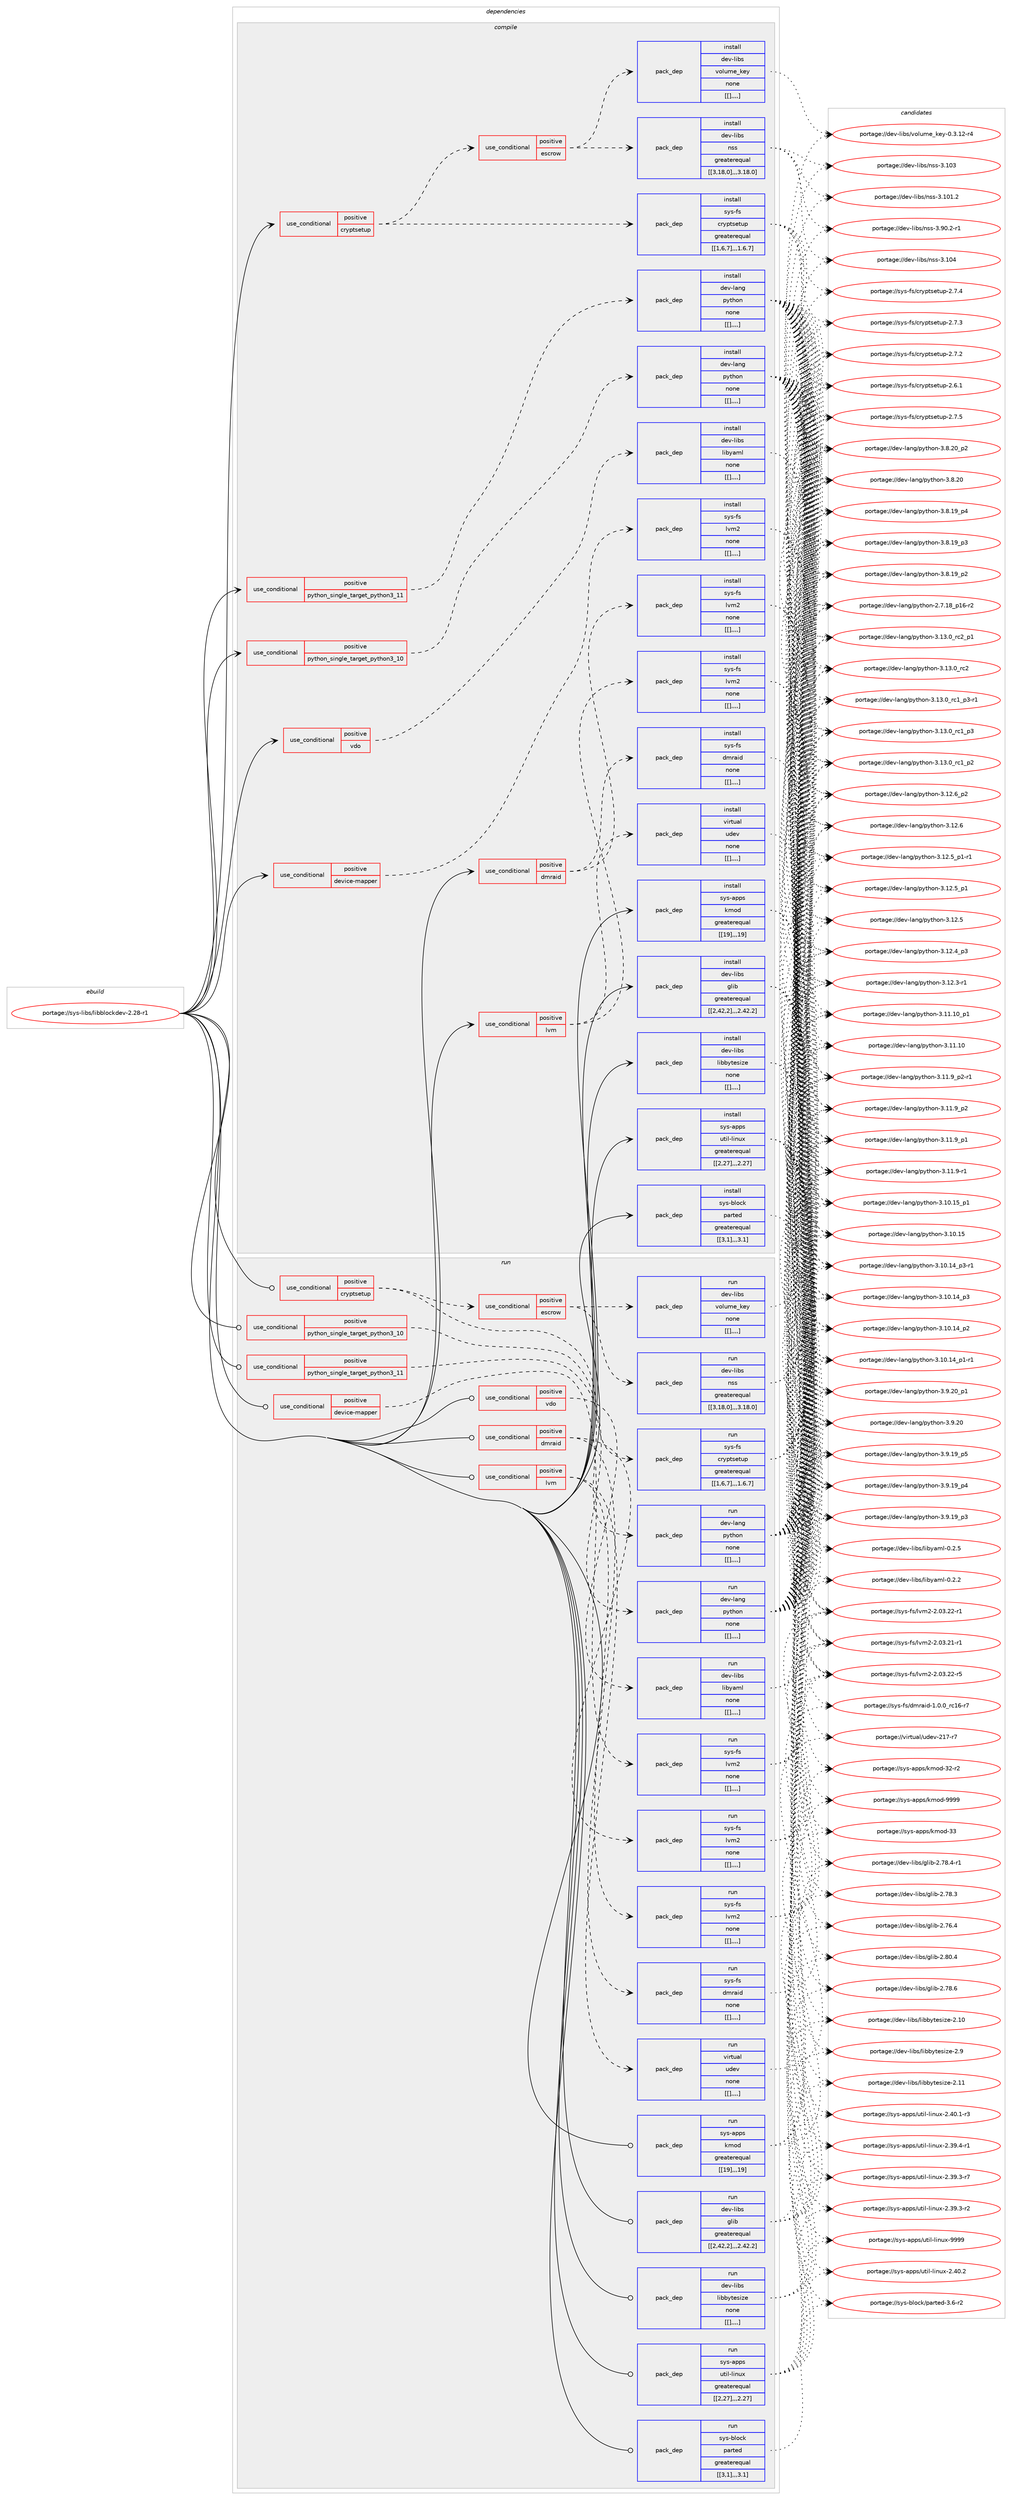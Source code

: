 digraph prolog {

# *************
# Graph options
# *************

newrank=true;
concentrate=true;
compound=true;
graph [rankdir=LR,fontname=Helvetica,fontsize=10,ranksep=1.5];#, ranksep=2.5, nodesep=0.2];
edge  [arrowhead=vee];
node  [fontname=Helvetica,fontsize=10];

# **********
# The ebuild
# **********

subgraph cluster_leftcol {
color=gray;
label=<<i>ebuild</i>>;
id [label="portage://sys-libs/libblockdev-2.28-r1", color=red, width=4, href="../sys-libs/libblockdev-2.28-r1.svg"];
}

# ****************
# The dependencies
# ****************

subgraph cluster_midcol {
color=gray;
label=<<i>dependencies</i>>;
subgraph cluster_compile {
fillcolor="#eeeeee";
style=filled;
label=<<i>compile</i>>;
subgraph cond10169 {
dependency27325 [label=<<TABLE BORDER="0" CELLBORDER="1" CELLSPACING="0" CELLPADDING="4"><TR><TD ROWSPAN="3" CELLPADDING="10">use_conditional</TD></TR><TR><TD>positive</TD></TR><TR><TD>cryptsetup</TD></TR></TABLE>>, shape=none, color=red];
subgraph cond10170 {
dependency27326 [label=<<TABLE BORDER="0" CELLBORDER="1" CELLSPACING="0" CELLPADDING="4"><TR><TD ROWSPAN="3" CELLPADDING="10">use_conditional</TD></TR><TR><TD>positive</TD></TR><TR><TD>escrow</TD></TR></TABLE>>, shape=none, color=red];
subgraph pack17078 {
dependency27327 [label=<<TABLE BORDER="0" CELLBORDER="1" CELLSPACING="0" CELLPADDING="4" WIDTH="220"><TR><TD ROWSPAN="6" CELLPADDING="30">pack_dep</TD></TR><TR><TD WIDTH="110">install</TD></TR><TR><TD>dev-libs</TD></TR><TR><TD>nss</TD></TR><TR><TD>greaterequal</TD></TR><TR><TD>[[3,18,0],,,3.18.0]</TD></TR></TABLE>>, shape=none, color=blue];
}
dependency27326:e -> dependency27327:w [weight=20,style="dashed",arrowhead="vee"];
subgraph pack17079 {
dependency27328 [label=<<TABLE BORDER="0" CELLBORDER="1" CELLSPACING="0" CELLPADDING="4" WIDTH="220"><TR><TD ROWSPAN="6" CELLPADDING="30">pack_dep</TD></TR><TR><TD WIDTH="110">install</TD></TR><TR><TD>dev-libs</TD></TR><TR><TD>volume_key</TD></TR><TR><TD>none</TD></TR><TR><TD>[[],,,,]</TD></TR></TABLE>>, shape=none, color=blue];
}
dependency27326:e -> dependency27328:w [weight=20,style="dashed",arrowhead="vee"];
}
dependency27325:e -> dependency27326:w [weight=20,style="dashed",arrowhead="vee"];
subgraph pack17080 {
dependency27329 [label=<<TABLE BORDER="0" CELLBORDER="1" CELLSPACING="0" CELLPADDING="4" WIDTH="220"><TR><TD ROWSPAN="6" CELLPADDING="30">pack_dep</TD></TR><TR><TD WIDTH="110">install</TD></TR><TR><TD>sys-fs</TD></TR><TR><TD>cryptsetup</TD></TR><TR><TD>greaterequal</TD></TR><TR><TD>[[1,6,7],,,1.6.7]</TD></TR></TABLE>>, shape=none, color=blue];
}
dependency27325:e -> dependency27329:w [weight=20,style="dashed",arrowhead="vee"];
}
id:e -> dependency27325:w [weight=20,style="solid",arrowhead="vee"];
subgraph cond10171 {
dependency27330 [label=<<TABLE BORDER="0" CELLBORDER="1" CELLSPACING="0" CELLPADDING="4"><TR><TD ROWSPAN="3" CELLPADDING="10">use_conditional</TD></TR><TR><TD>positive</TD></TR><TR><TD>device-mapper</TD></TR></TABLE>>, shape=none, color=red];
subgraph pack17081 {
dependency27331 [label=<<TABLE BORDER="0" CELLBORDER="1" CELLSPACING="0" CELLPADDING="4" WIDTH="220"><TR><TD ROWSPAN="6" CELLPADDING="30">pack_dep</TD></TR><TR><TD WIDTH="110">install</TD></TR><TR><TD>sys-fs</TD></TR><TR><TD>lvm2</TD></TR><TR><TD>none</TD></TR><TR><TD>[[],,,,]</TD></TR></TABLE>>, shape=none, color=blue];
}
dependency27330:e -> dependency27331:w [weight=20,style="dashed",arrowhead="vee"];
}
id:e -> dependency27330:w [weight=20,style="solid",arrowhead="vee"];
subgraph cond10172 {
dependency27332 [label=<<TABLE BORDER="0" CELLBORDER="1" CELLSPACING="0" CELLPADDING="4"><TR><TD ROWSPAN="3" CELLPADDING="10">use_conditional</TD></TR><TR><TD>positive</TD></TR><TR><TD>dmraid</TD></TR></TABLE>>, shape=none, color=red];
subgraph pack17082 {
dependency27333 [label=<<TABLE BORDER="0" CELLBORDER="1" CELLSPACING="0" CELLPADDING="4" WIDTH="220"><TR><TD ROWSPAN="6" CELLPADDING="30">pack_dep</TD></TR><TR><TD WIDTH="110">install</TD></TR><TR><TD>sys-fs</TD></TR><TR><TD>dmraid</TD></TR><TR><TD>none</TD></TR><TR><TD>[[],,,,]</TD></TR></TABLE>>, shape=none, color=blue];
}
dependency27332:e -> dependency27333:w [weight=20,style="dashed",arrowhead="vee"];
subgraph pack17083 {
dependency27334 [label=<<TABLE BORDER="0" CELLBORDER="1" CELLSPACING="0" CELLPADDING="4" WIDTH="220"><TR><TD ROWSPAN="6" CELLPADDING="30">pack_dep</TD></TR><TR><TD WIDTH="110">install</TD></TR><TR><TD>sys-fs</TD></TR><TR><TD>lvm2</TD></TR><TR><TD>none</TD></TR><TR><TD>[[],,,,]</TD></TR></TABLE>>, shape=none, color=blue];
}
dependency27332:e -> dependency27334:w [weight=20,style="dashed",arrowhead="vee"];
}
id:e -> dependency27332:w [weight=20,style="solid",arrowhead="vee"];
subgraph cond10173 {
dependency27335 [label=<<TABLE BORDER="0" CELLBORDER="1" CELLSPACING="0" CELLPADDING="4"><TR><TD ROWSPAN="3" CELLPADDING="10">use_conditional</TD></TR><TR><TD>positive</TD></TR><TR><TD>lvm</TD></TR></TABLE>>, shape=none, color=red];
subgraph pack17084 {
dependency27336 [label=<<TABLE BORDER="0" CELLBORDER="1" CELLSPACING="0" CELLPADDING="4" WIDTH="220"><TR><TD ROWSPAN="6" CELLPADDING="30">pack_dep</TD></TR><TR><TD WIDTH="110">install</TD></TR><TR><TD>sys-fs</TD></TR><TR><TD>lvm2</TD></TR><TR><TD>none</TD></TR><TR><TD>[[],,,,]</TD></TR></TABLE>>, shape=none, color=blue];
}
dependency27335:e -> dependency27336:w [weight=20,style="dashed",arrowhead="vee"];
subgraph pack17085 {
dependency27337 [label=<<TABLE BORDER="0" CELLBORDER="1" CELLSPACING="0" CELLPADDING="4" WIDTH="220"><TR><TD ROWSPAN="6" CELLPADDING="30">pack_dep</TD></TR><TR><TD WIDTH="110">install</TD></TR><TR><TD>virtual</TD></TR><TR><TD>udev</TD></TR><TR><TD>none</TD></TR><TR><TD>[[],,,,]</TD></TR></TABLE>>, shape=none, color=blue];
}
dependency27335:e -> dependency27337:w [weight=20,style="dashed",arrowhead="vee"];
}
id:e -> dependency27335:w [weight=20,style="solid",arrowhead="vee"];
subgraph cond10174 {
dependency27338 [label=<<TABLE BORDER="0" CELLBORDER="1" CELLSPACING="0" CELLPADDING="4"><TR><TD ROWSPAN="3" CELLPADDING="10">use_conditional</TD></TR><TR><TD>positive</TD></TR><TR><TD>python_single_target_python3_10</TD></TR></TABLE>>, shape=none, color=red];
subgraph pack17086 {
dependency27339 [label=<<TABLE BORDER="0" CELLBORDER="1" CELLSPACING="0" CELLPADDING="4" WIDTH="220"><TR><TD ROWSPAN="6" CELLPADDING="30">pack_dep</TD></TR><TR><TD WIDTH="110">install</TD></TR><TR><TD>dev-lang</TD></TR><TR><TD>python</TD></TR><TR><TD>none</TD></TR><TR><TD>[[],,,,]</TD></TR></TABLE>>, shape=none, color=blue];
}
dependency27338:e -> dependency27339:w [weight=20,style="dashed",arrowhead="vee"];
}
id:e -> dependency27338:w [weight=20,style="solid",arrowhead="vee"];
subgraph cond10175 {
dependency27340 [label=<<TABLE BORDER="0" CELLBORDER="1" CELLSPACING="0" CELLPADDING="4"><TR><TD ROWSPAN="3" CELLPADDING="10">use_conditional</TD></TR><TR><TD>positive</TD></TR><TR><TD>python_single_target_python3_11</TD></TR></TABLE>>, shape=none, color=red];
subgraph pack17087 {
dependency27341 [label=<<TABLE BORDER="0" CELLBORDER="1" CELLSPACING="0" CELLPADDING="4" WIDTH="220"><TR><TD ROWSPAN="6" CELLPADDING="30">pack_dep</TD></TR><TR><TD WIDTH="110">install</TD></TR><TR><TD>dev-lang</TD></TR><TR><TD>python</TD></TR><TR><TD>none</TD></TR><TR><TD>[[],,,,]</TD></TR></TABLE>>, shape=none, color=blue];
}
dependency27340:e -> dependency27341:w [weight=20,style="dashed",arrowhead="vee"];
}
id:e -> dependency27340:w [weight=20,style="solid",arrowhead="vee"];
subgraph cond10176 {
dependency27342 [label=<<TABLE BORDER="0" CELLBORDER="1" CELLSPACING="0" CELLPADDING="4"><TR><TD ROWSPAN="3" CELLPADDING="10">use_conditional</TD></TR><TR><TD>positive</TD></TR><TR><TD>vdo</TD></TR></TABLE>>, shape=none, color=red];
subgraph pack17088 {
dependency27343 [label=<<TABLE BORDER="0" CELLBORDER="1" CELLSPACING="0" CELLPADDING="4" WIDTH="220"><TR><TD ROWSPAN="6" CELLPADDING="30">pack_dep</TD></TR><TR><TD WIDTH="110">install</TD></TR><TR><TD>dev-libs</TD></TR><TR><TD>libyaml</TD></TR><TR><TD>none</TD></TR><TR><TD>[[],,,,]</TD></TR></TABLE>>, shape=none, color=blue];
}
dependency27342:e -> dependency27343:w [weight=20,style="dashed",arrowhead="vee"];
}
id:e -> dependency27342:w [weight=20,style="solid",arrowhead="vee"];
subgraph pack17089 {
dependency27344 [label=<<TABLE BORDER="0" CELLBORDER="1" CELLSPACING="0" CELLPADDING="4" WIDTH="220"><TR><TD ROWSPAN="6" CELLPADDING="30">pack_dep</TD></TR><TR><TD WIDTH="110">install</TD></TR><TR><TD>dev-libs</TD></TR><TR><TD>glib</TD></TR><TR><TD>greaterequal</TD></TR><TR><TD>[[2,42,2],,,2.42.2]</TD></TR></TABLE>>, shape=none, color=blue];
}
id:e -> dependency27344:w [weight=20,style="solid",arrowhead="vee"];
subgraph pack17090 {
dependency27345 [label=<<TABLE BORDER="0" CELLBORDER="1" CELLSPACING="0" CELLPADDING="4" WIDTH="220"><TR><TD ROWSPAN="6" CELLPADDING="30">pack_dep</TD></TR><TR><TD WIDTH="110">install</TD></TR><TR><TD>dev-libs</TD></TR><TR><TD>libbytesize</TD></TR><TR><TD>none</TD></TR><TR><TD>[[],,,,]</TD></TR></TABLE>>, shape=none, color=blue];
}
id:e -> dependency27345:w [weight=20,style="solid",arrowhead="vee"];
subgraph pack17091 {
dependency27346 [label=<<TABLE BORDER="0" CELLBORDER="1" CELLSPACING="0" CELLPADDING="4" WIDTH="220"><TR><TD ROWSPAN="6" CELLPADDING="30">pack_dep</TD></TR><TR><TD WIDTH="110">install</TD></TR><TR><TD>sys-apps</TD></TR><TR><TD>kmod</TD></TR><TR><TD>greaterequal</TD></TR><TR><TD>[[19],,,19]</TD></TR></TABLE>>, shape=none, color=blue];
}
id:e -> dependency27346:w [weight=20,style="solid",arrowhead="vee"];
subgraph pack17092 {
dependency27347 [label=<<TABLE BORDER="0" CELLBORDER="1" CELLSPACING="0" CELLPADDING="4" WIDTH="220"><TR><TD ROWSPAN="6" CELLPADDING="30">pack_dep</TD></TR><TR><TD WIDTH="110">install</TD></TR><TR><TD>sys-apps</TD></TR><TR><TD>util-linux</TD></TR><TR><TD>greaterequal</TD></TR><TR><TD>[[2,27],,,2.27]</TD></TR></TABLE>>, shape=none, color=blue];
}
id:e -> dependency27347:w [weight=20,style="solid",arrowhead="vee"];
subgraph pack17093 {
dependency27348 [label=<<TABLE BORDER="0" CELLBORDER="1" CELLSPACING="0" CELLPADDING="4" WIDTH="220"><TR><TD ROWSPAN="6" CELLPADDING="30">pack_dep</TD></TR><TR><TD WIDTH="110">install</TD></TR><TR><TD>sys-block</TD></TR><TR><TD>parted</TD></TR><TR><TD>greaterequal</TD></TR><TR><TD>[[3,1],,,3.1]</TD></TR></TABLE>>, shape=none, color=blue];
}
id:e -> dependency27348:w [weight=20,style="solid",arrowhead="vee"];
}
subgraph cluster_compileandrun {
fillcolor="#eeeeee";
style=filled;
label=<<i>compile and run</i>>;
}
subgraph cluster_run {
fillcolor="#eeeeee";
style=filled;
label=<<i>run</i>>;
subgraph cond10177 {
dependency27349 [label=<<TABLE BORDER="0" CELLBORDER="1" CELLSPACING="0" CELLPADDING="4"><TR><TD ROWSPAN="3" CELLPADDING="10">use_conditional</TD></TR><TR><TD>positive</TD></TR><TR><TD>cryptsetup</TD></TR></TABLE>>, shape=none, color=red];
subgraph cond10178 {
dependency27350 [label=<<TABLE BORDER="0" CELLBORDER="1" CELLSPACING="0" CELLPADDING="4"><TR><TD ROWSPAN="3" CELLPADDING="10">use_conditional</TD></TR><TR><TD>positive</TD></TR><TR><TD>escrow</TD></TR></TABLE>>, shape=none, color=red];
subgraph pack17094 {
dependency27351 [label=<<TABLE BORDER="0" CELLBORDER="1" CELLSPACING="0" CELLPADDING="4" WIDTH="220"><TR><TD ROWSPAN="6" CELLPADDING="30">pack_dep</TD></TR><TR><TD WIDTH="110">run</TD></TR><TR><TD>dev-libs</TD></TR><TR><TD>nss</TD></TR><TR><TD>greaterequal</TD></TR><TR><TD>[[3,18,0],,,3.18.0]</TD></TR></TABLE>>, shape=none, color=blue];
}
dependency27350:e -> dependency27351:w [weight=20,style="dashed",arrowhead="vee"];
subgraph pack17095 {
dependency27352 [label=<<TABLE BORDER="0" CELLBORDER="1" CELLSPACING="0" CELLPADDING="4" WIDTH="220"><TR><TD ROWSPAN="6" CELLPADDING="30">pack_dep</TD></TR><TR><TD WIDTH="110">run</TD></TR><TR><TD>dev-libs</TD></TR><TR><TD>volume_key</TD></TR><TR><TD>none</TD></TR><TR><TD>[[],,,,]</TD></TR></TABLE>>, shape=none, color=blue];
}
dependency27350:e -> dependency27352:w [weight=20,style="dashed",arrowhead="vee"];
}
dependency27349:e -> dependency27350:w [weight=20,style="dashed",arrowhead="vee"];
subgraph pack17096 {
dependency27353 [label=<<TABLE BORDER="0" CELLBORDER="1" CELLSPACING="0" CELLPADDING="4" WIDTH="220"><TR><TD ROWSPAN="6" CELLPADDING="30">pack_dep</TD></TR><TR><TD WIDTH="110">run</TD></TR><TR><TD>sys-fs</TD></TR><TR><TD>cryptsetup</TD></TR><TR><TD>greaterequal</TD></TR><TR><TD>[[1,6,7],,,1.6.7]</TD></TR></TABLE>>, shape=none, color=blue];
}
dependency27349:e -> dependency27353:w [weight=20,style="dashed",arrowhead="vee"];
}
id:e -> dependency27349:w [weight=20,style="solid",arrowhead="odot"];
subgraph cond10179 {
dependency27354 [label=<<TABLE BORDER="0" CELLBORDER="1" CELLSPACING="0" CELLPADDING="4"><TR><TD ROWSPAN="3" CELLPADDING="10">use_conditional</TD></TR><TR><TD>positive</TD></TR><TR><TD>device-mapper</TD></TR></TABLE>>, shape=none, color=red];
subgraph pack17097 {
dependency27355 [label=<<TABLE BORDER="0" CELLBORDER="1" CELLSPACING="0" CELLPADDING="4" WIDTH="220"><TR><TD ROWSPAN="6" CELLPADDING="30">pack_dep</TD></TR><TR><TD WIDTH="110">run</TD></TR><TR><TD>sys-fs</TD></TR><TR><TD>lvm2</TD></TR><TR><TD>none</TD></TR><TR><TD>[[],,,,]</TD></TR></TABLE>>, shape=none, color=blue];
}
dependency27354:e -> dependency27355:w [weight=20,style="dashed",arrowhead="vee"];
}
id:e -> dependency27354:w [weight=20,style="solid",arrowhead="odot"];
subgraph cond10180 {
dependency27356 [label=<<TABLE BORDER="0" CELLBORDER="1" CELLSPACING="0" CELLPADDING="4"><TR><TD ROWSPAN="3" CELLPADDING="10">use_conditional</TD></TR><TR><TD>positive</TD></TR><TR><TD>dmraid</TD></TR></TABLE>>, shape=none, color=red];
subgraph pack17098 {
dependency27357 [label=<<TABLE BORDER="0" CELLBORDER="1" CELLSPACING="0" CELLPADDING="4" WIDTH="220"><TR><TD ROWSPAN="6" CELLPADDING="30">pack_dep</TD></TR><TR><TD WIDTH="110">run</TD></TR><TR><TD>sys-fs</TD></TR><TR><TD>dmraid</TD></TR><TR><TD>none</TD></TR><TR><TD>[[],,,,]</TD></TR></TABLE>>, shape=none, color=blue];
}
dependency27356:e -> dependency27357:w [weight=20,style="dashed",arrowhead="vee"];
subgraph pack17099 {
dependency27358 [label=<<TABLE BORDER="0" CELLBORDER="1" CELLSPACING="0" CELLPADDING="4" WIDTH="220"><TR><TD ROWSPAN="6" CELLPADDING="30">pack_dep</TD></TR><TR><TD WIDTH="110">run</TD></TR><TR><TD>sys-fs</TD></TR><TR><TD>lvm2</TD></TR><TR><TD>none</TD></TR><TR><TD>[[],,,,]</TD></TR></TABLE>>, shape=none, color=blue];
}
dependency27356:e -> dependency27358:w [weight=20,style="dashed",arrowhead="vee"];
}
id:e -> dependency27356:w [weight=20,style="solid",arrowhead="odot"];
subgraph cond10181 {
dependency27359 [label=<<TABLE BORDER="0" CELLBORDER="1" CELLSPACING="0" CELLPADDING="4"><TR><TD ROWSPAN="3" CELLPADDING="10">use_conditional</TD></TR><TR><TD>positive</TD></TR><TR><TD>lvm</TD></TR></TABLE>>, shape=none, color=red];
subgraph pack17100 {
dependency27360 [label=<<TABLE BORDER="0" CELLBORDER="1" CELLSPACING="0" CELLPADDING="4" WIDTH="220"><TR><TD ROWSPAN="6" CELLPADDING="30">pack_dep</TD></TR><TR><TD WIDTH="110">run</TD></TR><TR><TD>sys-fs</TD></TR><TR><TD>lvm2</TD></TR><TR><TD>none</TD></TR><TR><TD>[[],,,,]</TD></TR></TABLE>>, shape=none, color=blue];
}
dependency27359:e -> dependency27360:w [weight=20,style="dashed",arrowhead="vee"];
subgraph pack17101 {
dependency27361 [label=<<TABLE BORDER="0" CELLBORDER="1" CELLSPACING="0" CELLPADDING="4" WIDTH="220"><TR><TD ROWSPAN="6" CELLPADDING="30">pack_dep</TD></TR><TR><TD WIDTH="110">run</TD></TR><TR><TD>virtual</TD></TR><TR><TD>udev</TD></TR><TR><TD>none</TD></TR><TR><TD>[[],,,,]</TD></TR></TABLE>>, shape=none, color=blue];
}
dependency27359:e -> dependency27361:w [weight=20,style="dashed",arrowhead="vee"];
}
id:e -> dependency27359:w [weight=20,style="solid",arrowhead="odot"];
subgraph cond10182 {
dependency27362 [label=<<TABLE BORDER="0" CELLBORDER="1" CELLSPACING="0" CELLPADDING="4"><TR><TD ROWSPAN="3" CELLPADDING="10">use_conditional</TD></TR><TR><TD>positive</TD></TR><TR><TD>python_single_target_python3_10</TD></TR></TABLE>>, shape=none, color=red];
subgraph pack17102 {
dependency27363 [label=<<TABLE BORDER="0" CELLBORDER="1" CELLSPACING="0" CELLPADDING="4" WIDTH="220"><TR><TD ROWSPAN="6" CELLPADDING="30">pack_dep</TD></TR><TR><TD WIDTH="110">run</TD></TR><TR><TD>dev-lang</TD></TR><TR><TD>python</TD></TR><TR><TD>none</TD></TR><TR><TD>[[],,,,]</TD></TR></TABLE>>, shape=none, color=blue];
}
dependency27362:e -> dependency27363:w [weight=20,style="dashed",arrowhead="vee"];
}
id:e -> dependency27362:w [weight=20,style="solid",arrowhead="odot"];
subgraph cond10183 {
dependency27364 [label=<<TABLE BORDER="0" CELLBORDER="1" CELLSPACING="0" CELLPADDING="4"><TR><TD ROWSPAN="3" CELLPADDING="10">use_conditional</TD></TR><TR><TD>positive</TD></TR><TR><TD>python_single_target_python3_11</TD></TR></TABLE>>, shape=none, color=red];
subgraph pack17103 {
dependency27365 [label=<<TABLE BORDER="0" CELLBORDER="1" CELLSPACING="0" CELLPADDING="4" WIDTH="220"><TR><TD ROWSPAN="6" CELLPADDING="30">pack_dep</TD></TR><TR><TD WIDTH="110">run</TD></TR><TR><TD>dev-lang</TD></TR><TR><TD>python</TD></TR><TR><TD>none</TD></TR><TR><TD>[[],,,,]</TD></TR></TABLE>>, shape=none, color=blue];
}
dependency27364:e -> dependency27365:w [weight=20,style="dashed",arrowhead="vee"];
}
id:e -> dependency27364:w [weight=20,style="solid",arrowhead="odot"];
subgraph cond10184 {
dependency27366 [label=<<TABLE BORDER="0" CELLBORDER="1" CELLSPACING="0" CELLPADDING="4"><TR><TD ROWSPAN="3" CELLPADDING="10">use_conditional</TD></TR><TR><TD>positive</TD></TR><TR><TD>vdo</TD></TR></TABLE>>, shape=none, color=red];
subgraph pack17104 {
dependency27367 [label=<<TABLE BORDER="0" CELLBORDER="1" CELLSPACING="0" CELLPADDING="4" WIDTH="220"><TR><TD ROWSPAN="6" CELLPADDING="30">pack_dep</TD></TR><TR><TD WIDTH="110">run</TD></TR><TR><TD>dev-libs</TD></TR><TR><TD>libyaml</TD></TR><TR><TD>none</TD></TR><TR><TD>[[],,,,]</TD></TR></TABLE>>, shape=none, color=blue];
}
dependency27366:e -> dependency27367:w [weight=20,style="dashed",arrowhead="vee"];
}
id:e -> dependency27366:w [weight=20,style="solid",arrowhead="odot"];
subgraph pack17105 {
dependency27368 [label=<<TABLE BORDER="0" CELLBORDER="1" CELLSPACING="0" CELLPADDING="4" WIDTH="220"><TR><TD ROWSPAN="6" CELLPADDING="30">pack_dep</TD></TR><TR><TD WIDTH="110">run</TD></TR><TR><TD>dev-libs</TD></TR><TR><TD>glib</TD></TR><TR><TD>greaterequal</TD></TR><TR><TD>[[2,42,2],,,2.42.2]</TD></TR></TABLE>>, shape=none, color=blue];
}
id:e -> dependency27368:w [weight=20,style="solid",arrowhead="odot"];
subgraph pack17106 {
dependency27369 [label=<<TABLE BORDER="0" CELLBORDER="1" CELLSPACING="0" CELLPADDING="4" WIDTH="220"><TR><TD ROWSPAN="6" CELLPADDING="30">pack_dep</TD></TR><TR><TD WIDTH="110">run</TD></TR><TR><TD>dev-libs</TD></TR><TR><TD>libbytesize</TD></TR><TR><TD>none</TD></TR><TR><TD>[[],,,,]</TD></TR></TABLE>>, shape=none, color=blue];
}
id:e -> dependency27369:w [weight=20,style="solid",arrowhead="odot"];
subgraph pack17107 {
dependency27370 [label=<<TABLE BORDER="0" CELLBORDER="1" CELLSPACING="0" CELLPADDING="4" WIDTH="220"><TR><TD ROWSPAN="6" CELLPADDING="30">pack_dep</TD></TR><TR><TD WIDTH="110">run</TD></TR><TR><TD>sys-apps</TD></TR><TR><TD>kmod</TD></TR><TR><TD>greaterequal</TD></TR><TR><TD>[[19],,,19]</TD></TR></TABLE>>, shape=none, color=blue];
}
id:e -> dependency27370:w [weight=20,style="solid",arrowhead="odot"];
subgraph pack17108 {
dependency27371 [label=<<TABLE BORDER="0" CELLBORDER="1" CELLSPACING="0" CELLPADDING="4" WIDTH="220"><TR><TD ROWSPAN="6" CELLPADDING="30">pack_dep</TD></TR><TR><TD WIDTH="110">run</TD></TR><TR><TD>sys-apps</TD></TR><TR><TD>util-linux</TD></TR><TR><TD>greaterequal</TD></TR><TR><TD>[[2,27],,,2.27]</TD></TR></TABLE>>, shape=none, color=blue];
}
id:e -> dependency27371:w [weight=20,style="solid",arrowhead="odot"];
subgraph pack17109 {
dependency27372 [label=<<TABLE BORDER="0" CELLBORDER="1" CELLSPACING="0" CELLPADDING="4" WIDTH="220"><TR><TD ROWSPAN="6" CELLPADDING="30">pack_dep</TD></TR><TR><TD WIDTH="110">run</TD></TR><TR><TD>sys-block</TD></TR><TR><TD>parted</TD></TR><TR><TD>greaterequal</TD></TR><TR><TD>[[3,1],,,3.1]</TD></TR></TABLE>>, shape=none, color=blue];
}
id:e -> dependency27372:w [weight=20,style="solid",arrowhead="odot"];
}
}

# **************
# The candidates
# **************

subgraph cluster_choices {
rank=same;
color=gray;
label=<<i>candidates</i>>;

subgraph choice17078 {
color=black;
nodesep=1;
choice100101118451081059811547110115115455146494852 [label="portage://dev-libs/nss-3.104", color=red, width=4,href="../dev-libs/nss-3.104.svg"];
choice100101118451081059811547110115115455146494851 [label="portage://dev-libs/nss-3.103", color=red, width=4,href="../dev-libs/nss-3.103.svg"];
choice1001011184510810598115471101151154551464948494650 [label="portage://dev-libs/nss-3.101.2", color=red, width=4,href="../dev-libs/nss-3.101.2.svg"];
choice100101118451081059811547110115115455146574846504511449 [label="portage://dev-libs/nss-3.90.2-r1", color=red, width=4,href="../dev-libs/nss-3.90.2-r1.svg"];
dependency27327:e -> choice100101118451081059811547110115115455146494852:w [style=dotted,weight="100"];
dependency27327:e -> choice100101118451081059811547110115115455146494851:w [style=dotted,weight="100"];
dependency27327:e -> choice1001011184510810598115471101151154551464948494650:w [style=dotted,weight="100"];
dependency27327:e -> choice100101118451081059811547110115115455146574846504511449:w [style=dotted,weight="100"];
}
subgraph choice17079 {
color=black;
nodesep=1;
choice10010111845108105981154711811110811710910195107101121454846514649504511452 [label="portage://dev-libs/volume_key-0.3.12-r4", color=red, width=4,href="../dev-libs/volume_key-0.3.12-r4.svg"];
dependency27328:e -> choice10010111845108105981154711811110811710910195107101121454846514649504511452:w [style=dotted,weight="100"];
}
subgraph choice17080 {
color=black;
nodesep=1;
choice115121115451021154799114121112116115101116117112455046554653 [label="portage://sys-fs/cryptsetup-2.7.5", color=red, width=4,href="../sys-fs/cryptsetup-2.7.5.svg"];
choice115121115451021154799114121112116115101116117112455046554652 [label="portage://sys-fs/cryptsetup-2.7.4", color=red, width=4,href="../sys-fs/cryptsetup-2.7.4.svg"];
choice115121115451021154799114121112116115101116117112455046554651 [label="portage://sys-fs/cryptsetup-2.7.3", color=red, width=4,href="../sys-fs/cryptsetup-2.7.3.svg"];
choice115121115451021154799114121112116115101116117112455046554650 [label="portage://sys-fs/cryptsetup-2.7.2", color=red, width=4,href="../sys-fs/cryptsetup-2.7.2.svg"];
choice115121115451021154799114121112116115101116117112455046544649 [label="portage://sys-fs/cryptsetup-2.6.1", color=red, width=4,href="../sys-fs/cryptsetup-2.6.1.svg"];
dependency27329:e -> choice115121115451021154799114121112116115101116117112455046554653:w [style=dotted,weight="100"];
dependency27329:e -> choice115121115451021154799114121112116115101116117112455046554652:w [style=dotted,weight="100"];
dependency27329:e -> choice115121115451021154799114121112116115101116117112455046554651:w [style=dotted,weight="100"];
dependency27329:e -> choice115121115451021154799114121112116115101116117112455046554650:w [style=dotted,weight="100"];
dependency27329:e -> choice115121115451021154799114121112116115101116117112455046544649:w [style=dotted,weight="100"];
}
subgraph choice17081 {
color=black;
nodesep=1;
choice11512111545102115471081181095045504648514650504511453 [label="portage://sys-fs/lvm2-2.03.22-r5", color=red, width=4,href="../sys-fs/lvm2-2.03.22-r5.svg"];
choice11512111545102115471081181095045504648514650504511449 [label="portage://sys-fs/lvm2-2.03.22-r1", color=red, width=4,href="../sys-fs/lvm2-2.03.22-r1.svg"];
choice11512111545102115471081181095045504648514650494511449 [label="portage://sys-fs/lvm2-2.03.21-r1", color=red, width=4,href="../sys-fs/lvm2-2.03.21-r1.svg"];
dependency27331:e -> choice11512111545102115471081181095045504648514650504511453:w [style=dotted,weight="100"];
dependency27331:e -> choice11512111545102115471081181095045504648514650504511449:w [style=dotted,weight="100"];
dependency27331:e -> choice11512111545102115471081181095045504648514650494511449:w [style=dotted,weight="100"];
}
subgraph choice17082 {
color=black;
nodesep=1;
choice115121115451021154710010911497105100454946484648951149949544511455 [label="portage://sys-fs/dmraid-1.0.0_rc16-r7", color=red, width=4,href="../sys-fs/dmraid-1.0.0_rc16-r7.svg"];
dependency27333:e -> choice115121115451021154710010911497105100454946484648951149949544511455:w [style=dotted,weight="100"];
}
subgraph choice17083 {
color=black;
nodesep=1;
choice11512111545102115471081181095045504648514650504511453 [label="portage://sys-fs/lvm2-2.03.22-r5", color=red, width=4,href="../sys-fs/lvm2-2.03.22-r5.svg"];
choice11512111545102115471081181095045504648514650504511449 [label="portage://sys-fs/lvm2-2.03.22-r1", color=red, width=4,href="../sys-fs/lvm2-2.03.22-r1.svg"];
choice11512111545102115471081181095045504648514650494511449 [label="portage://sys-fs/lvm2-2.03.21-r1", color=red, width=4,href="../sys-fs/lvm2-2.03.21-r1.svg"];
dependency27334:e -> choice11512111545102115471081181095045504648514650504511453:w [style=dotted,weight="100"];
dependency27334:e -> choice11512111545102115471081181095045504648514650504511449:w [style=dotted,weight="100"];
dependency27334:e -> choice11512111545102115471081181095045504648514650494511449:w [style=dotted,weight="100"];
}
subgraph choice17084 {
color=black;
nodesep=1;
choice11512111545102115471081181095045504648514650504511453 [label="portage://sys-fs/lvm2-2.03.22-r5", color=red, width=4,href="../sys-fs/lvm2-2.03.22-r5.svg"];
choice11512111545102115471081181095045504648514650504511449 [label="portage://sys-fs/lvm2-2.03.22-r1", color=red, width=4,href="../sys-fs/lvm2-2.03.22-r1.svg"];
choice11512111545102115471081181095045504648514650494511449 [label="portage://sys-fs/lvm2-2.03.21-r1", color=red, width=4,href="../sys-fs/lvm2-2.03.21-r1.svg"];
dependency27336:e -> choice11512111545102115471081181095045504648514650504511453:w [style=dotted,weight="100"];
dependency27336:e -> choice11512111545102115471081181095045504648514650504511449:w [style=dotted,weight="100"];
dependency27336:e -> choice11512111545102115471081181095045504648514650494511449:w [style=dotted,weight="100"];
}
subgraph choice17085 {
color=black;
nodesep=1;
choice1181051141161179710847117100101118455049554511455 [label="portage://virtual/udev-217-r7", color=red, width=4,href="../virtual/udev-217-r7.svg"];
dependency27337:e -> choice1181051141161179710847117100101118455049554511455:w [style=dotted,weight="100"];
}
subgraph choice17086 {
color=black;
nodesep=1;
choice100101118451089711010347112121116104111110455146495146489511499509511249 [label="portage://dev-lang/python-3.13.0_rc2_p1", color=red, width=4,href="../dev-lang/python-3.13.0_rc2_p1.svg"];
choice10010111845108971101034711212111610411111045514649514648951149950 [label="portage://dev-lang/python-3.13.0_rc2", color=red, width=4,href="../dev-lang/python-3.13.0_rc2.svg"];
choice1001011184510897110103471121211161041111104551464951464895114994995112514511449 [label="portage://dev-lang/python-3.13.0_rc1_p3-r1", color=red, width=4,href="../dev-lang/python-3.13.0_rc1_p3-r1.svg"];
choice100101118451089711010347112121116104111110455146495146489511499499511251 [label="portage://dev-lang/python-3.13.0_rc1_p3", color=red, width=4,href="../dev-lang/python-3.13.0_rc1_p3.svg"];
choice100101118451089711010347112121116104111110455146495146489511499499511250 [label="portage://dev-lang/python-3.13.0_rc1_p2", color=red, width=4,href="../dev-lang/python-3.13.0_rc1_p2.svg"];
choice100101118451089711010347112121116104111110455146495046549511250 [label="portage://dev-lang/python-3.12.6_p2", color=red, width=4,href="../dev-lang/python-3.12.6_p2.svg"];
choice10010111845108971101034711212111610411111045514649504654 [label="portage://dev-lang/python-3.12.6", color=red, width=4,href="../dev-lang/python-3.12.6.svg"];
choice1001011184510897110103471121211161041111104551464950465395112494511449 [label="portage://dev-lang/python-3.12.5_p1-r1", color=red, width=4,href="../dev-lang/python-3.12.5_p1-r1.svg"];
choice100101118451089711010347112121116104111110455146495046539511249 [label="portage://dev-lang/python-3.12.5_p1", color=red, width=4,href="../dev-lang/python-3.12.5_p1.svg"];
choice10010111845108971101034711212111610411111045514649504653 [label="portage://dev-lang/python-3.12.5", color=red, width=4,href="../dev-lang/python-3.12.5.svg"];
choice100101118451089711010347112121116104111110455146495046529511251 [label="portage://dev-lang/python-3.12.4_p3", color=red, width=4,href="../dev-lang/python-3.12.4_p3.svg"];
choice100101118451089711010347112121116104111110455146495046514511449 [label="portage://dev-lang/python-3.12.3-r1", color=red, width=4,href="../dev-lang/python-3.12.3-r1.svg"];
choice10010111845108971101034711212111610411111045514649494649489511249 [label="portage://dev-lang/python-3.11.10_p1", color=red, width=4,href="../dev-lang/python-3.11.10_p1.svg"];
choice1001011184510897110103471121211161041111104551464949464948 [label="portage://dev-lang/python-3.11.10", color=red, width=4,href="../dev-lang/python-3.11.10.svg"];
choice1001011184510897110103471121211161041111104551464949465795112504511449 [label="portage://dev-lang/python-3.11.9_p2-r1", color=red, width=4,href="../dev-lang/python-3.11.9_p2-r1.svg"];
choice100101118451089711010347112121116104111110455146494946579511250 [label="portage://dev-lang/python-3.11.9_p2", color=red, width=4,href="../dev-lang/python-3.11.9_p2.svg"];
choice100101118451089711010347112121116104111110455146494946579511249 [label="portage://dev-lang/python-3.11.9_p1", color=red, width=4,href="../dev-lang/python-3.11.9_p1.svg"];
choice100101118451089711010347112121116104111110455146494946574511449 [label="portage://dev-lang/python-3.11.9-r1", color=red, width=4,href="../dev-lang/python-3.11.9-r1.svg"];
choice10010111845108971101034711212111610411111045514649484649539511249 [label="portage://dev-lang/python-3.10.15_p1", color=red, width=4,href="../dev-lang/python-3.10.15_p1.svg"];
choice1001011184510897110103471121211161041111104551464948464953 [label="portage://dev-lang/python-3.10.15", color=red, width=4,href="../dev-lang/python-3.10.15.svg"];
choice100101118451089711010347112121116104111110455146494846495295112514511449 [label="portage://dev-lang/python-3.10.14_p3-r1", color=red, width=4,href="../dev-lang/python-3.10.14_p3-r1.svg"];
choice10010111845108971101034711212111610411111045514649484649529511251 [label="portage://dev-lang/python-3.10.14_p3", color=red, width=4,href="../dev-lang/python-3.10.14_p3.svg"];
choice10010111845108971101034711212111610411111045514649484649529511250 [label="portage://dev-lang/python-3.10.14_p2", color=red, width=4,href="../dev-lang/python-3.10.14_p2.svg"];
choice100101118451089711010347112121116104111110455146494846495295112494511449 [label="portage://dev-lang/python-3.10.14_p1-r1", color=red, width=4,href="../dev-lang/python-3.10.14_p1-r1.svg"];
choice100101118451089711010347112121116104111110455146574650489511249 [label="portage://dev-lang/python-3.9.20_p1", color=red, width=4,href="../dev-lang/python-3.9.20_p1.svg"];
choice10010111845108971101034711212111610411111045514657465048 [label="portage://dev-lang/python-3.9.20", color=red, width=4,href="../dev-lang/python-3.9.20.svg"];
choice100101118451089711010347112121116104111110455146574649579511253 [label="portage://dev-lang/python-3.9.19_p5", color=red, width=4,href="../dev-lang/python-3.9.19_p5.svg"];
choice100101118451089711010347112121116104111110455146574649579511252 [label="portage://dev-lang/python-3.9.19_p4", color=red, width=4,href="../dev-lang/python-3.9.19_p4.svg"];
choice100101118451089711010347112121116104111110455146574649579511251 [label="portage://dev-lang/python-3.9.19_p3", color=red, width=4,href="../dev-lang/python-3.9.19_p3.svg"];
choice100101118451089711010347112121116104111110455146564650489511250 [label="portage://dev-lang/python-3.8.20_p2", color=red, width=4,href="../dev-lang/python-3.8.20_p2.svg"];
choice10010111845108971101034711212111610411111045514656465048 [label="portage://dev-lang/python-3.8.20", color=red, width=4,href="../dev-lang/python-3.8.20.svg"];
choice100101118451089711010347112121116104111110455146564649579511252 [label="portage://dev-lang/python-3.8.19_p4", color=red, width=4,href="../dev-lang/python-3.8.19_p4.svg"];
choice100101118451089711010347112121116104111110455146564649579511251 [label="portage://dev-lang/python-3.8.19_p3", color=red, width=4,href="../dev-lang/python-3.8.19_p3.svg"];
choice100101118451089711010347112121116104111110455146564649579511250 [label="portage://dev-lang/python-3.8.19_p2", color=red, width=4,href="../dev-lang/python-3.8.19_p2.svg"];
choice100101118451089711010347112121116104111110455046554649569511249544511450 [label="portage://dev-lang/python-2.7.18_p16-r2", color=red, width=4,href="../dev-lang/python-2.7.18_p16-r2.svg"];
dependency27339:e -> choice100101118451089711010347112121116104111110455146495146489511499509511249:w [style=dotted,weight="100"];
dependency27339:e -> choice10010111845108971101034711212111610411111045514649514648951149950:w [style=dotted,weight="100"];
dependency27339:e -> choice1001011184510897110103471121211161041111104551464951464895114994995112514511449:w [style=dotted,weight="100"];
dependency27339:e -> choice100101118451089711010347112121116104111110455146495146489511499499511251:w [style=dotted,weight="100"];
dependency27339:e -> choice100101118451089711010347112121116104111110455146495146489511499499511250:w [style=dotted,weight="100"];
dependency27339:e -> choice100101118451089711010347112121116104111110455146495046549511250:w [style=dotted,weight="100"];
dependency27339:e -> choice10010111845108971101034711212111610411111045514649504654:w [style=dotted,weight="100"];
dependency27339:e -> choice1001011184510897110103471121211161041111104551464950465395112494511449:w [style=dotted,weight="100"];
dependency27339:e -> choice100101118451089711010347112121116104111110455146495046539511249:w [style=dotted,weight="100"];
dependency27339:e -> choice10010111845108971101034711212111610411111045514649504653:w [style=dotted,weight="100"];
dependency27339:e -> choice100101118451089711010347112121116104111110455146495046529511251:w [style=dotted,weight="100"];
dependency27339:e -> choice100101118451089711010347112121116104111110455146495046514511449:w [style=dotted,weight="100"];
dependency27339:e -> choice10010111845108971101034711212111610411111045514649494649489511249:w [style=dotted,weight="100"];
dependency27339:e -> choice1001011184510897110103471121211161041111104551464949464948:w [style=dotted,weight="100"];
dependency27339:e -> choice1001011184510897110103471121211161041111104551464949465795112504511449:w [style=dotted,weight="100"];
dependency27339:e -> choice100101118451089711010347112121116104111110455146494946579511250:w [style=dotted,weight="100"];
dependency27339:e -> choice100101118451089711010347112121116104111110455146494946579511249:w [style=dotted,weight="100"];
dependency27339:e -> choice100101118451089711010347112121116104111110455146494946574511449:w [style=dotted,weight="100"];
dependency27339:e -> choice10010111845108971101034711212111610411111045514649484649539511249:w [style=dotted,weight="100"];
dependency27339:e -> choice1001011184510897110103471121211161041111104551464948464953:w [style=dotted,weight="100"];
dependency27339:e -> choice100101118451089711010347112121116104111110455146494846495295112514511449:w [style=dotted,weight="100"];
dependency27339:e -> choice10010111845108971101034711212111610411111045514649484649529511251:w [style=dotted,weight="100"];
dependency27339:e -> choice10010111845108971101034711212111610411111045514649484649529511250:w [style=dotted,weight="100"];
dependency27339:e -> choice100101118451089711010347112121116104111110455146494846495295112494511449:w [style=dotted,weight="100"];
dependency27339:e -> choice100101118451089711010347112121116104111110455146574650489511249:w [style=dotted,weight="100"];
dependency27339:e -> choice10010111845108971101034711212111610411111045514657465048:w [style=dotted,weight="100"];
dependency27339:e -> choice100101118451089711010347112121116104111110455146574649579511253:w [style=dotted,weight="100"];
dependency27339:e -> choice100101118451089711010347112121116104111110455146574649579511252:w [style=dotted,weight="100"];
dependency27339:e -> choice100101118451089711010347112121116104111110455146574649579511251:w [style=dotted,weight="100"];
dependency27339:e -> choice100101118451089711010347112121116104111110455146564650489511250:w [style=dotted,weight="100"];
dependency27339:e -> choice10010111845108971101034711212111610411111045514656465048:w [style=dotted,weight="100"];
dependency27339:e -> choice100101118451089711010347112121116104111110455146564649579511252:w [style=dotted,weight="100"];
dependency27339:e -> choice100101118451089711010347112121116104111110455146564649579511251:w [style=dotted,weight="100"];
dependency27339:e -> choice100101118451089711010347112121116104111110455146564649579511250:w [style=dotted,weight="100"];
dependency27339:e -> choice100101118451089711010347112121116104111110455046554649569511249544511450:w [style=dotted,weight="100"];
}
subgraph choice17087 {
color=black;
nodesep=1;
choice100101118451089711010347112121116104111110455146495146489511499509511249 [label="portage://dev-lang/python-3.13.0_rc2_p1", color=red, width=4,href="../dev-lang/python-3.13.0_rc2_p1.svg"];
choice10010111845108971101034711212111610411111045514649514648951149950 [label="portage://dev-lang/python-3.13.0_rc2", color=red, width=4,href="../dev-lang/python-3.13.0_rc2.svg"];
choice1001011184510897110103471121211161041111104551464951464895114994995112514511449 [label="portage://dev-lang/python-3.13.0_rc1_p3-r1", color=red, width=4,href="../dev-lang/python-3.13.0_rc1_p3-r1.svg"];
choice100101118451089711010347112121116104111110455146495146489511499499511251 [label="portage://dev-lang/python-3.13.0_rc1_p3", color=red, width=4,href="../dev-lang/python-3.13.0_rc1_p3.svg"];
choice100101118451089711010347112121116104111110455146495146489511499499511250 [label="portage://dev-lang/python-3.13.0_rc1_p2", color=red, width=4,href="../dev-lang/python-3.13.0_rc1_p2.svg"];
choice100101118451089711010347112121116104111110455146495046549511250 [label="portage://dev-lang/python-3.12.6_p2", color=red, width=4,href="../dev-lang/python-3.12.6_p2.svg"];
choice10010111845108971101034711212111610411111045514649504654 [label="portage://dev-lang/python-3.12.6", color=red, width=4,href="../dev-lang/python-3.12.6.svg"];
choice1001011184510897110103471121211161041111104551464950465395112494511449 [label="portage://dev-lang/python-3.12.5_p1-r1", color=red, width=4,href="../dev-lang/python-3.12.5_p1-r1.svg"];
choice100101118451089711010347112121116104111110455146495046539511249 [label="portage://dev-lang/python-3.12.5_p1", color=red, width=4,href="../dev-lang/python-3.12.5_p1.svg"];
choice10010111845108971101034711212111610411111045514649504653 [label="portage://dev-lang/python-3.12.5", color=red, width=4,href="../dev-lang/python-3.12.5.svg"];
choice100101118451089711010347112121116104111110455146495046529511251 [label="portage://dev-lang/python-3.12.4_p3", color=red, width=4,href="../dev-lang/python-3.12.4_p3.svg"];
choice100101118451089711010347112121116104111110455146495046514511449 [label="portage://dev-lang/python-3.12.3-r1", color=red, width=4,href="../dev-lang/python-3.12.3-r1.svg"];
choice10010111845108971101034711212111610411111045514649494649489511249 [label="portage://dev-lang/python-3.11.10_p1", color=red, width=4,href="../dev-lang/python-3.11.10_p1.svg"];
choice1001011184510897110103471121211161041111104551464949464948 [label="portage://dev-lang/python-3.11.10", color=red, width=4,href="../dev-lang/python-3.11.10.svg"];
choice1001011184510897110103471121211161041111104551464949465795112504511449 [label="portage://dev-lang/python-3.11.9_p2-r1", color=red, width=4,href="../dev-lang/python-3.11.9_p2-r1.svg"];
choice100101118451089711010347112121116104111110455146494946579511250 [label="portage://dev-lang/python-3.11.9_p2", color=red, width=4,href="../dev-lang/python-3.11.9_p2.svg"];
choice100101118451089711010347112121116104111110455146494946579511249 [label="portage://dev-lang/python-3.11.9_p1", color=red, width=4,href="../dev-lang/python-3.11.9_p1.svg"];
choice100101118451089711010347112121116104111110455146494946574511449 [label="portage://dev-lang/python-3.11.9-r1", color=red, width=4,href="../dev-lang/python-3.11.9-r1.svg"];
choice10010111845108971101034711212111610411111045514649484649539511249 [label="portage://dev-lang/python-3.10.15_p1", color=red, width=4,href="../dev-lang/python-3.10.15_p1.svg"];
choice1001011184510897110103471121211161041111104551464948464953 [label="portage://dev-lang/python-3.10.15", color=red, width=4,href="../dev-lang/python-3.10.15.svg"];
choice100101118451089711010347112121116104111110455146494846495295112514511449 [label="portage://dev-lang/python-3.10.14_p3-r1", color=red, width=4,href="../dev-lang/python-3.10.14_p3-r1.svg"];
choice10010111845108971101034711212111610411111045514649484649529511251 [label="portage://dev-lang/python-3.10.14_p3", color=red, width=4,href="../dev-lang/python-3.10.14_p3.svg"];
choice10010111845108971101034711212111610411111045514649484649529511250 [label="portage://dev-lang/python-3.10.14_p2", color=red, width=4,href="../dev-lang/python-3.10.14_p2.svg"];
choice100101118451089711010347112121116104111110455146494846495295112494511449 [label="portage://dev-lang/python-3.10.14_p1-r1", color=red, width=4,href="../dev-lang/python-3.10.14_p1-r1.svg"];
choice100101118451089711010347112121116104111110455146574650489511249 [label="portage://dev-lang/python-3.9.20_p1", color=red, width=4,href="../dev-lang/python-3.9.20_p1.svg"];
choice10010111845108971101034711212111610411111045514657465048 [label="portage://dev-lang/python-3.9.20", color=red, width=4,href="../dev-lang/python-3.9.20.svg"];
choice100101118451089711010347112121116104111110455146574649579511253 [label="portage://dev-lang/python-3.9.19_p5", color=red, width=4,href="../dev-lang/python-3.9.19_p5.svg"];
choice100101118451089711010347112121116104111110455146574649579511252 [label="portage://dev-lang/python-3.9.19_p4", color=red, width=4,href="../dev-lang/python-3.9.19_p4.svg"];
choice100101118451089711010347112121116104111110455146574649579511251 [label="portage://dev-lang/python-3.9.19_p3", color=red, width=4,href="../dev-lang/python-3.9.19_p3.svg"];
choice100101118451089711010347112121116104111110455146564650489511250 [label="portage://dev-lang/python-3.8.20_p2", color=red, width=4,href="../dev-lang/python-3.8.20_p2.svg"];
choice10010111845108971101034711212111610411111045514656465048 [label="portage://dev-lang/python-3.8.20", color=red, width=4,href="../dev-lang/python-3.8.20.svg"];
choice100101118451089711010347112121116104111110455146564649579511252 [label="portage://dev-lang/python-3.8.19_p4", color=red, width=4,href="../dev-lang/python-3.8.19_p4.svg"];
choice100101118451089711010347112121116104111110455146564649579511251 [label="portage://dev-lang/python-3.8.19_p3", color=red, width=4,href="../dev-lang/python-3.8.19_p3.svg"];
choice100101118451089711010347112121116104111110455146564649579511250 [label="portage://dev-lang/python-3.8.19_p2", color=red, width=4,href="../dev-lang/python-3.8.19_p2.svg"];
choice100101118451089711010347112121116104111110455046554649569511249544511450 [label="portage://dev-lang/python-2.7.18_p16-r2", color=red, width=4,href="../dev-lang/python-2.7.18_p16-r2.svg"];
dependency27341:e -> choice100101118451089711010347112121116104111110455146495146489511499509511249:w [style=dotted,weight="100"];
dependency27341:e -> choice10010111845108971101034711212111610411111045514649514648951149950:w [style=dotted,weight="100"];
dependency27341:e -> choice1001011184510897110103471121211161041111104551464951464895114994995112514511449:w [style=dotted,weight="100"];
dependency27341:e -> choice100101118451089711010347112121116104111110455146495146489511499499511251:w [style=dotted,weight="100"];
dependency27341:e -> choice100101118451089711010347112121116104111110455146495146489511499499511250:w [style=dotted,weight="100"];
dependency27341:e -> choice100101118451089711010347112121116104111110455146495046549511250:w [style=dotted,weight="100"];
dependency27341:e -> choice10010111845108971101034711212111610411111045514649504654:w [style=dotted,weight="100"];
dependency27341:e -> choice1001011184510897110103471121211161041111104551464950465395112494511449:w [style=dotted,weight="100"];
dependency27341:e -> choice100101118451089711010347112121116104111110455146495046539511249:w [style=dotted,weight="100"];
dependency27341:e -> choice10010111845108971101034711212111610411111045514649504653:w [style=dotted,weight="100"];
dependency27341:e -> choice100101118451089711010347112121116104111110455146495046529511251:w [style=dotted,weight="100"];
dependency27341:e -> choice100101118451089711010347112121116104111110455146495046514511449:w [style=dotted,weight="100"];
dependency27341:e -> choice10010111845108971101034711212111610411111045514649494649489511249:w [style=dotted,weight="100"];
dependency27341:e -> choice1001011184510897110103471121211161041111104551464949464948:w [style=dotted,weight="100"];
dependency27341:e -> choice1001011184510897110103471121211161041111104551464949465795112504511449:w [style=dotted,weight="100"];
dependency27341:e -> choice100101118451089711010347112121116104111110455146494946579511250:w [style=dotted,weight="100"];
dependency27341:e -> choice100101118451089711010347112121116104111110455146494946579511249:w [style=dotted,weight="100"];
dependency27341:e -> choice100101118451089711010347112121116104111110455146494946574511449:w [style=dotted,weight="100"];
dependency27341:e -> choice10010111845108971101034711212111610411111045514649484649539511249:w [style=dotted,weight="100"];
dependency27341:e -> choice1001011184510897110103471121211161041111104551464948464953:w [style=dotted,weight="100"];
dependency27341:e -> choice100101118451089711010347112121116104111110455146494846495295112514511449:w [style=dotted,weight="100"];
dependency27341:e -> choice10010111845108971101034711212111610411111045514649484649529511251:w [style=dotted,weight="100"];
dependency27341:e -> choice10010111845108971101034711212111610411111045514649484649529511250:w [style=dotted,weight="100"];
dependency27341:e -> choice100101118451089711010347112121116104111110455146494846495295112494511449:w [style=dotted,weight="100"];
dependency27341:e -> choice100101118451089711010347112121116104111110455146574650489511249:w [style=dotted,weight="100"];
dependency27341:e -> choice10010111845108971101034711212111610411111045514657465048:w [style=dotted,weight="100"];
dependency27341:e -> choice100101118451089711010347112121116104111110455146574649579511253:w [style=dotted,weight="100"];
dependency27341:e -> choice100101118451089711010347112121116104111110455146574649579511252:w [style=dotted,weight="100"];
dependency27341:e -> choice100101118451089711010347112121116104111110455146574649579511251:w [style=dotted,weight="100"];
dependency27341:e -> choice100101118451089711010347112121116104111110455146564650489511250:w [style=dotted,weight="100"];
dependency27341:e -> choice10010111845108971101034711212111610411111045514656465048:w [style=dotted,weight="100"];
dependency27341:e -> choice100101118451089711010347112121116104111110455146564649579511252:w [style=dotted,weight="100"];
dependency27341:e -> choice100101118451089711010347112121116104111110455146564649579511251:w [style=dotted,weight="100"];
dependency27341:e -> choice100101118451089711010347112121116104111110455146564649579511250:w [style=dotted,weight="100"];
dependency27341:e -> choice100101118451089711010347112121116104111110455046554649569511249544511450:w [style=dotted,weight="100"];
}
subgraph choice17088 {
color=black;
nodesep=1;
choice1001011184510810598115471081059812197109108454846504653 [label="portage://dev-libs/libyaml-0.2.5", color=red, width=4,href="../dev-libs/libyaml-0.2.5.svg"];
choice1001011184510810598115471081059812197109108454846504650 [label="portage://dev-libs/libyaml-0.2.2", color=red, width=4,href="../dev-libs/libyaml-0.2.2.svg"];
dependency27343:e -> choice1001011184510810598115471081059812197109108454846504653:w [style=dotted,weight="100"];
dependency27343:e -> choice1001011184510810598115471081059812197109108454846504650:w [style=dotted,weight="100"];
}
subgraph choice17089 {
color=black;
nodesep=1;
choice1001011184510810598115471031081059845504656484652 [label="portage://dev-libs/glib-2.80.4", color=red, width=4,href="../dev-libs/glib-2.80.4.svg"];
choice1001011184510810598115471031081059845504655564654 [label="portage://dev-libs/glib-2.78.6", color=red, width=4,href="../dev-libs/glib-2.78.6.svg"];
choice10010111845108105981154710310810598455046555646524511449 [label="portage://dev-libs/glib-2.78.4-r1", color=red, width=4,href="../dev-libs/glib-2.78.4-r1.svg"];
choice1001011184510810598115471031081059845504655564651 [label="portage://dev-libs/glib-2.78.3", color=red, width=4,href="../dev-libs/glib-2.78.3.svg"];
choice1001011184510810598115471031081059845504655544652 [label="portage://dev-libs/glib-2.76.4", color=red, width=4,href="../dev-libs/glib-2.76.4.svg"];
dependency27344:e -> choice1001011184510810598115471031081059845504656484652:w [style=dotted,weight="100"];
dependency27344:e -> choice1001011184510810598115471031081059845504655564654:w [style=dotted,weight="100"];
dependency27344:e -> choice10010111845108105981154710310810598455046555646524511449:w [style=dotted,weight="100"];
dependency27344:e -> choice1001011184510810598115471031081059845504655564651:w [style=dotted,weight="100"];
dependency27344:e -> choice1001011184510810598115471031081059845504655544652:w [style=dotted,weight="100"];
}
subgraph choice17090 {
color=black;
nodesep=1;
choice10010111845108105981154710810598981211161011151051221014550464949 [label="portage://dev-libs/libbytesize-2.11", color=red, width=4,href="../dev-libs/libbytesize-2.11.svg"];
choice10010111845108105981154710810598981211161011151051221014550464948 [label="portage://dev-libs/libbytesize-2.10", color=red, width=4,href="../dev-libs/libbytesize-2.10.svg"];
choice100101118451081059811547108105989812111610111510512210145504657 [label="portage://dev-libs/libbytesize-2.9", color=red, width=4,href="../dev-libs/libbytesize-2.9.svg"];
dependency27345:e -> choice10010111845108105981154710810598981211161011151051221014550464949:w [style=dotted,weight="100"];
dependency27345:e -> choice10010111845108105981154710810598981211161011151051221014550464948:w [style=dotted,weight="100"];
dependency27345:e -> choice100101118451081059811547108105989812111610111510512210145504657:w [style=dotted,weight="100"];
}
subgraph choice17091 {
color=black;
nodesep=1;
choice1151211154597112112115471071091111004557575757 [label="portage://sys-apps/kmod-9999", color=red, width=4,href="../sys-apps/kmod-9999.svg"];
choice115121115459711211211547107109111100455151 [label="portage://sys-apps/kmod-33", color=red, width=4,href="../sys-apps/kmod-33.svg"];
choice1151211154597112112115471071091111004551504511450 [label="portage://sys-apps/kmod-32-r2", color=red, width=4,href="../sys-apps/kmod-32-r2.svg"];
dependency27346:e -> choice1151211154597112112115471071091111004557575757:w [style=dotted,weight="100"];
dependency27346:e -> choice115121115459711211211547107109111100455151:w [style=dotted,weight="100"];
dependency27346:e -> choice1151211154597112112115471071091111004551504511450:w [style=dotted,weight="100"];
}
subgraph choice17092 {
color=black;
nodesep=1;
choice115121115459711211211547117116105108451081051101171204557575757 [label="portage://sys-apps/util-linux-9999", color=red, width=4,href="../sys-apps/util-linux-9999.svg"];
choice1151211154597112112115471171161051084510810511011712045504652484650 [label="portage://sys-apps/util-linux-2.40.2", color=red, width=4,href="../sys-apps/util-linux-2.40.2.svg"];
choice11512111545971121121154711711610510845108105110117120455046524846494511451 [label="portage://sys-apps/util-linux-2.40.1-r3", color=red, width=4,href="../sys-apps/util-linux-2.40.1-r3.svg"];
choice11512111545971121121154711711610510845108105110117120455046515746524511449 [label="portage://sys-apps/util-linux-2.39.4-r1", color=red, width=4,href="../sys-apps/util-linux-2.39.4-r1.svg"];
choice11512111545971121121154711711610510845108105110117120455046515746514511455 [label="portage://sys-apps/util-linux-2.39.3-r7", color=red, width=4,href="../sys-apps/util-linux-2.39.3-r7.svg"];
choice11512111545971121121154711711610510845108105110117120455046515746514511450 [label="portage://sys-apps/util-linux-2.39.3-r2", color=red, width=4,href="../sys-apps/util-linux-2.39.3-r2.svg"];
dependency27347:e -> choice115121115459711211211547117116105108451081051101171204557575757:w [style=dotted,weight="100"];
dependency27347:e -> choice1151211154597112112115471171161051084510810511011712045504652484650:w [style=dotted,weight="100"];
dependency27347:e -> choice11512111545971121121154711711610510845108105110117120455046524846494511451:w [style=dotted,weight="100"];
dependency27347:e -> choice11512111545971121121154711711610510845108105110117120455046515746524511449:w [style=dotted,weight="100"];
dependency27347:e -> choice11512111545971121121154711711610510845108105110117120455046515746514511455:w [style=dotted,weight="100"];
dependency27347:e -> choice11512111545971121121154711711610510845108105110117120455046515746514511450:w [style=dotted,weight="100"];
}
subgraph choice17093 {
color=black;
nodesep=1;
choice1151211154598108111991074711297114116101100455146544511450 [label="portage://sys-block/parted-3.6-r2", color=red, width=4,href="../sys-block/parted-3.6-r2.svg"];
dependency27348:e -> choice1151211154598108111991074711297114116101100455146544511450:w [style=dotted,weight="100"];
}
subgraph choice17094 {
color=black;
nodesep=1;
choice100101118451081059811547110115115455146494852 [label="portage://dev-libs/nss-3.104", color=red, width=4,href="../dev-libs/nss-3.104.svg"];
choice100101118451081059811547110115115455146494851 [label="portage://dev-libs/nss-3.103", color=red, width=4,href="../dev-libs/nss-3.103.svg"];
choice1001011184510810598115471101151154551464948494650 [label="portage://dev-libs/nss-3.101.2", color=red, width=4,href="../dev-libs/nss-3.101.2.svg"];
choice100101118451081059811547110115115455146574846504511449 [label="portage://dev-libs/nss-3.90.2-r1", color=red, width=4,href="../dev-libs/nss-3.90.2-r1.svg"];
dependency27351:e -> choice100101118451081059811547110115115455146494852:w [style=dotted,weight="100"];
dependency27351:e -> choice100101118451081059811547110115115455146494851:w [style=dotted,weight="100"];
dependency27351:e -> choice1001011184510810598115471101151154551464948494650:w [style=dotted,weight="100"];
dependency27351:e -> choice100101118451081059811547110115115455146574846504511449:w [style=dotted,weight="100"];
}
subgraph choice17095 {
color=black;
nodesep=1;
choice10010111845108105981154711811110811710910195107101121454846514649504511452 [label="portage://dev-libs/volume_key-0.3.12-r4", color=red, width=4,href="../dev-libs/volume_key-0.3.12-r4.svg"];
dependency27352:e -> choice10010111845108105981154711811110811710910195107101121454846514649504511452:w [style=dotted,weight="100"];
}
subgraph choice17096 {
color=black;
nodesep=1;
choice115121115451021154799114121112116115101116117112455046554653 [label="portage://sys-fs/cryptsetup-2.7.5", color=red, width=4,href="../sys-fs/cryptsetup-2.7.5.svg"];
choice115121115451021154799114121112116115101116117112455046554652 [label="portage://sys-fs/cryptsetup-2.7.4", color=red, width=4,href="../sys-fs/cryptsetup-2.7.4.svg"];
choice115121115451021154799114121112116115101116117112455046554651 [label="portage://sys-fs/cryptsetup-2.7.3", color=red, width=4,href="../sys-fs/cryptsetup-2.7.3.svg"];
choice115121115451021154799114121112116115101116117112455046554650 [label="portage://sys-fs/cryptsetup-2.7.2", color=red, width=4,href="../sys-fs/cryptsetup-2.7.2.svg"];
choice115121115451021154799114121112116115101116117112455046544649 [label="portage://sys-fs/cryptsetup-2.6.1", color=red, width=4,href="../sys-fs/cryptsetup-2.6.1.svg"];
dependency27353:e -> choice115121115451021154799114121112116115101116117112455046554653:w [style=dotted,weight="100"];
dependency27353:e -> choice115121115451021154799114121112116115101116117112455046554652:w [style=dotted,weight="100"];
dependency27353:e -> choice115121115451021154799114121112116115101116117112455046554651:w [style=dotted,weight="100"];
dependency27353:e -> choice115121115451021154799114121112116115101116117112455046554650:w [style=dotted,weight="100"];
dependency27353:e -> choice115121115451021154799114121112116115101116117112455046544649:w [style=dotted,weight="100"];
}
subgraph choice17097 {
color=black;
nodesep=1;
choice11512111545102115471081181095045504648514650504511453 [label="portage://sys-fs/lvm2-2.03.22-r5", color=red, width=4,href="../sys-fs/lvm2-2.03.22-r5.svg"];
choice11512111545102115471081181095045504648514650504511449 [label="portage://sys-fs/lvm2-2.03.22-r1", color=red, width=4,href="../sys-fs/lvm2-2.03.22-r1.svg"];
choice11512111545102115471081181095045504648514650494511449 [label="portage://sys-fs/lvm2-2.03.21-r1", color=red, width=4,href="../sys-fs/lvm2-2.03.21-r1.svg"];
dependency27355:e -> choice11512111545102115471081181095045504648514650504511453:w [style=dotted,weight="100"];
dependency27355:e -> choice11512111545102115471081181095045504648514650504511449:w [style=dotted,weight="100"];
dependency27355:e -> choice11512111545102115471081181095045504648514650494511449:w [style=dotted,weight="100"];
}
subgraph choice17098 {
color=black;
nodesep=1;
choice115121115451021154710010911497105100454946484648951149949544511455 [label="portage://sys-fs/dmraid-1.0.0_rc16-r7", color=red, width=4,href="../sys-fs/dmraid-1.0.0_rc16-r7.svg"];
dependency27357:e -> choice115121115451021154710010911497105100454946484648951149949544511455:w [style=dotted,weight="100"];
}
subgraph choice17099 {
color=black;
nodesep=1;
choice11512111545102115471081181095045504648514650504511453 [label="portage://sys-fs/lvm2-2.03.22-r5", color=red, width=4,href="../sys-fs/lvm2-2.03.22-r5.svg"];
choice11512111545102115471081181095045504648514650504511449 [label="portage://sys-fs/lvm2-2.03.22-r1", color=red, width=4,href="../sys-fs/lvm2-2.03.22-r1.svg"];
choice11512111545102115471081181095045504648514650494511449 [label="portage://sys-fs/lvm2-2.03.21-r1", color=red, width=4,href="../sys-fs/lvm2-2.03.21-r1.svg"];
dependency27358:e -> choice11512111545102115471081181095045504648514650504511453:w [style=dotted,weight="100"];
dependency27358:e -> choice11512111545102115471081181095045504648514650504511449:w [style=dotted,weight="100"];
dependency27358:e -> choice11512111545102115471081181095045504648514650494511449:w [style=dotted,weight="100"];
}
subgraph choice17100 {
color=black;
nodesep=1;
choice11512111545102115471081181095045504648514650504511453 [label="portage://sys-fs/lvm2-2.03.22-r5", color=red, width=4,href="../sys-fs/lvm2-2.03.22-r5.svg"];
choice11512111545102115471081181095045504648514650504511449 [label="portage://sys-fs/lvm2-2.03.22-r1", color=red, width=4,href="../sys-fs/lvm2-2.03.22-r1.svg"];
choice11512111545102115471081181095045504648514650494511449 [label="portage://sys-fs/lvm2-2.03.21-r1", color=red, width=4,href="../sys-fs/lvm2-2.03.21-r1.svg"];
dependency27360:e -> choice11512111545102115471081181095045504648514650504511453:w [style=dotted,weight="100"];
dependency27360:e -> choice11512111545102115471081181095045504648514650504511449:w [style=dotted,weight="100"];
dependency27360:e -> choice11512111545102115471081181095045504648514650494511449:w [style=dotted,weight="100"];
}
subgraph choice17101 {
color=black;
nodesep=1;
choice1181051141161179710847117100101118455049554511455 [label="portage://virtual/udev-217-r7", color=red, width=4,href="../virtual/udev-217-r7.svg"];
dependency27361:e -> choice1181051141161179710847117100101118455049554511455:w [style=dotted,weight="100"];
}
subgraph choice17102 {
color=black;
nodesep=1;
choice100101118451089711010347112121116104111110455146495146489511499509511249 [label="portage://dev-lang/python-3.13.0_rc2_p1", color=red, width=4,href="../dev-lang/python-3.13.0_rc2_p1.svg"];
choice10010111845108971101034711212111610411111045514649514648951149950 [label="portage://dev-lang/python-3.13.0_rc2", color=red, width=4,href="../dev-lang/python-3.13.0_rc2.svg"];
choice1001011184510897110103471121211161041111104551464951464895114994995112514511449 [label="portage://dev-lang/python-3.13.0_rc1_p3-r1", color=red, width=4,href="../dev-lang/python-3.13.0_rc1_p3-r1.svg"];
choice100101118451089711010347112121116104111110455146495146489511499499511251 [label="portage://dev-lang/python-3.13.0_rc1_p3", color=red, width=4,href="../dev-lang/python-3.13.0_rc1_p3.svg"];
choice100101118451089711010347112121116104111110455146495146489511499499511250 [label="portage://dev-lang/python-3.13.0_rc1_p2", color=red, width=4,href="../dev-lang/python-3.13.0_rc1_p2.svg"];
choice100101118451089711010347112121116104111110455146495046549511250 [label="portage://dev-lang/python-3.12.6_p2", color=red, width=4,href="../dev-lang/python-3.12.6_p2.svg"];
choice10010111845108971101034711212111610411111045514649504654 [label="portage://dev-lang/python-3.12.6", color=red, width=4,href="../dev-lang/python-3.12.6.svg"];
choice1001011184510897110103471121211161041111104551464950465395112494511449 [label="portage://dev-lang/python-3.12.5_p1-r1", color=red, width=4,href="../dev-lang/python-3.12.5_p1-r1.svg"];
choice100101118451089711010347112121116104111110455146495046539511249 [label="portage://dev-lang/python-3.12.5_p1", color=red, width=4,href="../dev-lang/python-3.12.5_p1.svg"];
choice10010111845108971101034711212111610411111045514649504653 [label="portage://dev-lang/python-3.12.5", color=red, width=4,href="../dev-lang/python-3.12.5.svg"];
choice100101118451089711010347112121116104111110455146495046529511251 [label="portage://dev-lang/python-3.12.4_p3", color=red, width=4,href="../dev-lang/python-3.12.4_p3.svg"];
choice100101118451089711010347112121116104111110455146495046514511449 [label="portage://dev-lang/python-3.12.3-r1", color=red, width=4,href="../dev-lang/python-3.12.3-r1.svg"];
choice10010111845108971101034711212111610411111045514649494649489511249 [label="portage://dev-lang/python-3.11.10_p1", color=red, width=4,href="../dev-lang/python-3.11.10_p1.svg"];
choice1001011184510897110103471121211161041111104551464949464948 [label="portage://dev-lang/python-3.11.10", color=red, width=4,href="../dev-lang/python-3.11.10.svg"];
choice1001011184510897110103471121211161041111104551464949465795112504511449 [label="portage://dev-lang/python-3.11.9_p2-r1", color=red, width=4,href="../dev-lang/python-3.11.9_p2-r1.svg"];
choice100101118451089711010347112121116104111110455146494946579511250 [label="portage://dev-lang/python-3.11.9_p2", color=red, width=4,href="../dev-lang/python-3.11.9_p2.svg"];
choice100101118451089711010347112121116104111110455146494946579511249 [label="portage://dev-lang/python-3.11.9_p1", color=red, width=4,href="../dev-lang/python-3.11.9_p1.svg"];
choice100101118451089711010347112121116104111110455146494946574511449 [label="portage://dev-lang/python-3.11.9-r1", color=red, width=4,href="../dev-lang/python-3.11.9-r1.svg"];
choice10010111845108971101034711212111610411111045514649484649539511249 [label="portage://dev-lang/python-3.10.15_p1", color=red, width=4,href="../dev-lang/python-3.10.15_p1.svg"];
choice1001011184510897110103471121211161041111104551464948464953 [label="portage://dev-lang/python-3.10.15", color=red, width=4,href="../dev-lang/python-3.10.15.svg"];
choice100101118451089711010347112121116104111110455146494846495295112514511449 [label="portage://dev-lang/python-3.10.14_p3-r1", color=red, width=4,href="../dev-lang/python-3.10.14_p3-r1.svg"];
choice10010111845108971101034711212111610411111045514649484649529511251 [label="portage://dev-lang/python-3.10.14_p3", color=red, width=4,href="../dev-lang/python-3.10.14_p3.svg"];
choice10010111845108971101034711212111610411111045514649484649529511250 [label="portage://dev-lang/python-3.10.14_p2", color=red, width=4,href="../dev-lang/python-3.10.14_p2.svg"];
choice100101118451089711010347112121116104111110455146494846495295112494511449 [label="portage://dev-lang/python-3.10.14_p1-r1", color=red, width=4,href="../dev-lang/python-3.10.14_p1-r1.svg"];
choice100101118451089711010347112121116104111110455146574650489511249 [label="portage://dev-lang/python-3.9.20_p1", color=red, width=4,href="../dev-lang/python-3.9.20_p1.svg"];
choice10010111845108971101034711212111610411111045514657465048 [label="portage://dev-lang/python-3.9.20", color=red, width=4,href="../dev-lang/python-3.9.20.svg"];
choice100101118451089711010347112121116104111110455146574649579511253 [label="portage://dev-lang/python-3.9.19_p5", color=red, width=4,href="../dev-lang/python-3.9.19_p5.svg"];
choice100101118451089711010347112121116104111110455146574649579511252 [label="portage://dev-lang/python-3.9.19_p4", color=red, width=4,href="../dev-lang/python-3.9.19_p4.svg"];
choice100101118451089711010347112121116104111110455146574649579511251 [label="portage://dev-lang/python-3.9.19_p3", color=red, width=4,href="../dev-lang/python-3.9.19_p3.svg"];
choice100101118451089711010347112121116104111110455146564650489511250 [label="portage://dev-lang/python-3.8.20_p2", color=red, width=4,href="../dev-lang/python-3.8.20_p2.svg"];
choice10010111845108971101034711212111610411111045514656465048 [label="portage://dev-lang/python-3.8.20", color=red, width=4,href="../dev-lang/python-3.8.20.svg"];
choice100101118451089711010347112121116104111110455146564649579511252 [label="portage://dev-lang/python-3.8.19_p4", color=red, width=4,href="../dev-lang/python-3.8.19_p4.svg"];
choice100101118451089711010347112121116104111110455146564649579511251 [label="portage://dev-lang/python-3.8.19_p3", color=red, width=4,href="../dev-lang/python-3.8.19_p3.svg"];
choice100101118451089711010347112121116104111110455146564649579511250 [label="portage://dev-lang/python-3.8.19_p2", color=red, width=4,href="../dev-lang/python-3.8.19_p2.svg"];
choice100101118451089711010347112121116104111110455046554649569511249544511450 [label="portage://dev-lang/python-2.7.18_p16-r2", color=red, width=4,href="../dev-lang/python-2.7.18_p16-r2.svg"];
dependency27363:e -> choice100101118451089711010347112121116104111110455146495146489511499509511249:w [style=dotted,weight="100"];
dependency27363:e -> choice10010111845108971101034711212111610411111045514649514648951149950:w [style=dotted,weight="100"];
dependency27363:e -> choice1001011184510897110103471121211161041111104551464951464895114994995112514511449:w [style=dotted,weight="100"];
dependency27363:e -> choice100101118451089711010347112121116104111110455146495146489511499499511251:w [style=dotted,weight="100"];
dependency27363:e -> choice100101118451089711010347112121116104111110455146495146489511499499511250:w [style=dotted,weight="100"];
dependency27363:e -> choice100101118451089711010347112121116104111110455146495046549511250:w [style=dotted,weight="100"];
dependency27363:e -> choice10010111845108971101034711212111610411111045514649504654:w [style=dotted,weight="100"];
dependency27363:e -> choice1001011184510897110103471121211161041111104551464950465395112494511449:w [style=dotted,weight="100"];
dependency27363:e -> choice100101118451089711010347112121116104111110455146495046539511249:w [style=dotted,weight="100"];
dependency27363:e -> choice10010111845108971101034711212111610411111045514649504653:w [style=dotted,weight="100"];
dependency27363:e -> choice100101118451089711010347112121116104111110455146495046529511251:w [style=dotted,weight="100"];
dependency27363:e -> choice100101118451089711010347112121116104111110455146495046514511449:w [style=dotted,weight="100"];
dependency27363:e -> choice10010111845108971101034711212111610411111045514649494649489511249:w [style=dotted,weight="100"];
dependency27363:e -> choice1001011184510897110103471121211161041111104551464949464948:w [style=dotted,weight="100"];
dependency27363:e -> choice1001011184510897110103471121211161041111104551464949465795112504511449:w [style=dotted,weight="100"];
dependency27363:e -> choice100101118451089711010347112121116104111110455146494946579511250:w [style=dotted,weight="100"];
dependency27363:e -> choice100101118451089711010347112121116104111110455146494946579511249:w [style=dotted,weight="100"];
dependency27363:e -> choice100101118451089711010347112121116104111110455146494946574511449:w [style=dotted,weight="100"];
dependency27363:e -> choice10010111845108971101034711212111610411111045514649484649539511249:w [style=dotted,weight="100"];
dependency27363:e -> choice1001011184510897110103471121211161041111104551464948464953:w [style=dotted,weight="100"];
dependency27363:e -> choice100101118451089711010347112121116104111110455146494846495295112514511449:w [style=dotted,weight="100"];
dependency27363:e -> choice10010111845108971101034711212111610411111045514649484649529511251:w [style=dotted,weight="100"];
dependency27363:e -> choice10010111845108971101034711212111610411111045514649484649529511250:w [style=dotted,weight="100"];
dependency27363:e -> choice100101118451089711010347112121116104111110455146494846495295112494511449:w [style=dotted,weight="100"];
dependency27363:e -> choice100101118451089711010347112121116104111110455146574650489511249:w [style=dotted,weight="100"];
dependency27363:e -> choice10010111845108971101034711212111610411111045514657465048:w [style=dotted,weight="100"];
dependency27363:e -> choice100101118451089711010347112121116104111110455146574649579511253:w [style=dotted,weight="100"];
dependency27363:e -> choice100101118451089711010347112121116104111110455146574649579511252:w [style=dotted,weight="100"];
dependency27363:e -> choice100101118451089711010347112121116104111110455146574649579511251:w [style=dotted,weight="100"];
dependency27363:e -> choice100101118451089711010347112121116104111110455146564650489511250:w [style=dotted,weight="100"];
dependency27363:e -> choice10010111845108971101034711212111610411111045514656465048:w [style=dotted,weight="100"];
dependency27363:e -> choice100101118451089711010347112121116104111110455146564649579511252:w [style=dotted,weight="100"];
dependency27363:e -> choice100101118451089711010347112121116104111110455146564649579511251:w [style=dotted,weight="100"];
dependency27363:e -> choice100101118451089711010347112121116104111110455146564649579511250:w [style=dotted,weight="100"];
dependency27363:e -> choice100101118451089711010347112121116104111110455046554649569511249544511450:w [style=dotted,weight="100"];
}
subgraph choice17103 {
color=black;
nodesep=1;
choice100101118451089711010347112121116104111110455146495146489511499509511249 [label="portage://dev-lang/python-3.13.0_rc2_p1", color=red, width=4,href="../dev-lang/python-3.13.0_rc2_p1.svg"];
choice10010111845108971101034711212111610411111045514649514648951149950 [label="portage://dev-lang/python-3.13.0_rc2", color=red, width=4,href="../dev-lang/python-3.13.0_rc2.svg"];
choice1001011184510897110103471121211161041111104551464951464895114994995112514511449 [label="portage://dev-lang/python-3.13.0_rc1_p3-r1", color=red, width=4,href="../dev-lang/python-3.13.0_rc1_p3-r1.svg"];
choice100101118451089711010347112121116104111110455146495146489511499499511251 [label="portage://dev-lang/python-3.13.0_rc1_p3", color=red, width=4,href="../dev-lang/python-3.13.0_rc1_p3.svg"];
choice100101118451089711010347112121116104111110455146495146489511499499511250 [label="portage://dev-lang/python-3.13.0_rc1_p2", color=red, width=4,href="../dev-lang/python-3.13.0_rc1_p2.svg"];
choice100101118451089711010347112121116104111110455146495046549511250 [label="portage://dev-lang/python-3.12.6_p2", color=red, width=4,href="../dev-lang/python-3.12.6_p2.svg"];
choice10010111845108971101034711212111610411111045514649504654 [label="portage://dev-lang/python-3.12.6", color=red, width=4,href="../dev-lang/python-3.12.6.svg"];
choice1001011184510897110103471121211161041111104551464950465395112494511449 [label="portage://dev-lang/python-3.12.5_p1-r1", color=red, width=4,href="../dev-lang/python-3.12.5_p1-r1.svg"];
choice100101118451089711010347112121116104111110455146495046539511249 [label="portage://dev-lang/python-3.12.5_p1", color=red, width=4,href="../dev-lang/python-3.12.5_p1.svg"];
choice10010111845108971101034711212111610411111045514649504653 [label="portage://dev-lang/python-3.12.5", color=red, width=4,href="../dev-lang/python-3.12.5.svg"];
choice100101118451089711010347112121116104111110455146495046529511251 [label="portage://dev-lang/python-3.12.4_p3", color=red, width=4,href="../dev-lang/python-3.12.4_p3.svg"];
choice100101118451089711010347112121116104111110455146495046514511449 [label="portage://dev-lang/python-3.12.3-r1", color=red, width=4,href="../dev-lang/python-3.12.3-r1.svg"];
choice10010111845108971101034711212111610411111045514649494649489511249 [label="portage://dev-lang/python-3.11.10_p1", color=red, width=4,href="../dev-lang/python-3.11.10_p1.svg"];
choice1001011184510897110103471121211161041111104551464949464948 [label="portage://dev-lang/python-3.11.10", color=red, width=4,href="../dev-lang/python-3.11.10.svg"];
choice1001011184510897110103471121211161041111104551464949465795112504511449 [label="portage://dev-lang/python-3.11.9_p2-r1", color=red, width=4,href="../dev-lang/python-3.11.9_p2-r1.svg"];
choice100101118451089711010347112121116104111110455146494946579511250 [label="portage://dev-lang/python-3.11.9_p2", color=red, width=4,href="../dev-lang/python-3.11.9_p2.svg"];
choice100101118451089711010347112121116104111110455146494946579511249 [label="portage://dev-lang/python-3.11.9_p1", color=red, width=4,href="../dev-lang/python-3.11.9_p1.svg"];
choice100101118451089711010347112121116104111110455146494946574511449 [label="portage://dev-lang/python-3.11.9-r1", color=red, width=4,href="../dev-lang/python-3.11.9-r1.svg"];
choice10010111845108971101034711212111610411111045514649484649539511249 [label="portage://dev-lang/python-3.10.15_p1", color=red, width=4,href="../dev-lang/python-3.10.15_p1.svg"];
choice1001011184510897110103471121211161041111104551464948464953 [label="portage://dev-lang/python-3.10.15", color=red, width=4,href="../dev-lang/python-3.10.15.svg"];
choice100101118451089711010347112121116104111110455146494846495295112514511449 [label="portage://dev-lang/python-3.10.14_p3-r1", color=red, width=4,href="../dev-lang/python-3.10.14_p3-r1.svg"];
choice10010111845108971101034711212111610411111045514649484649529511251 [label="portage://dev-lang/python-3.10.14_p3", color=red, width=4,href="../dev-lang/python-3.10.14_p3.svg"];
choice10010111845108971101034711212111610411111045514649484649529511250 [label="portage://dev-lang/python-3.10.14_p2", color=red, width=4,href="../dev-lang/python-3.10.14_p2.svg"];
choice100101118451089711010347112121116104111110455146494846495295112494511449 [label="portage://dev-lang/python-3.10.14_p1-r1", color=red, width=4,href="../dev-lang/python-3.10.14_p1-r1.svg"];
choice100101118451089711010347112121116104111110455146574650489511249 [label="portage://dev-lang/python-3.9.20_p1", color=red, width=4,href="../dev-lang/python-3.9.20_p1.svg"];
choice10010111845108971101034711212111610411111045514657465048 [label="portage://dev-lang/python-3.9.20", color=red, width=4,href="../dev-lang/python-3.9.20.svg"];
choice100101118451089711010347112121116104111110455146574649579511253 [label="portage://dev-lang/python-3.9.19_p5", color=red, width=4,href="../dev-lang/python-3.9.19_p5.svg"];
choice100101118451089711010347112121116104111110455146574649579511252 [label="portage://dev-lang/python-3.9.19_p4", color=red, width=4,href="../dev-lang/python-3.9.19_p4.svg"];
choice100101118451089711010347112121116104111110455146574649579511251 [label="portage://dev-lang/python-3.9.19_p3", color=red, width=4,href="../dev-lang/python-3.9.19_p3.svg"];
choice100101118451089711010347112121116104111110455146564650489511250 [label="portage://dev-lang/python-3.8.20_p2", color=red, width=4,href="../dev-lang/python-3.8.20_p2.svg"];
choice10010111845108971101034711212111610411111045514656465048 [label="portage://dev-lang/python-3.8.20", color=red, width=4,href="../dev-lang/python-3.8.20.svg"];
choice100101118451089711010347112121116104111110455146564649579511252 [label="portage://dev-lang/python-3.8.19_p4", color=red, width=4,href="../dev-lang/python-3.8.19_p4.svg"];
choice100101118451089711010347112121116104111110455146564649579511251 [label="portage://dev-lang/python-3.8.19_p3", color=red, width=4,href="../dev-lang/python-3.8.19_p3.svg"];
choice100101118451089711010347112121116104111110455146564649579511250 [label="portage://dev-lang/python-3.8.19_p2", color=red, width=4,href="../dev-lang/python-3.8.19_p2.svg"];
choice100101118451089711010347112121116104111110455046554649569511249544511450 [label="portage://dev-lang/python-2.7.18_p16-r2", color=red, width=4,href="../dev-lang/python-2.7.18_p16-r2.svg"];
dependency27365:e -> choice100101118451089711010347112121116104111110455146495146489511499509511249:w [style=dotted,weight="100"];
dependency27365:e -> choice10010111845108971101034711212111610411111045514649514648951149950:w [style=dotted,weight="100"];
dependency27365:e -> choice1001011184510897110103471121211161041111104551464951464895114994995112514511449:w [style=dotted,weight="100"];
dependency27365:e -> choice100101118451089711010347112121116104111110455146495146489511499499511251:w [style=dotted,weight="100"];
dependency27365:e -> choice100101118451089711010347112121116104111110455146495146489511499499511250:w [style=dotted,weight="100"];
dependency27365:e -> choice100101118451089711010347112121116104111110455146495046549511250:w [style=dotted,weight="100"];
dependency27365:e -> choice10010111845108971101034711212111610411111045514649504654:w [style=dotted,weight="100"];
dependency27365:e -> choice1001011184510897110103471121211161041111104551464950465395112494511449:w [style=dotted,weight="100"];
dependency27365:e -> choice100101118451089711010347112121116104111110455146495046539511249:w [style=dotted,weight="100"];
dependency27365:e -> choice10010111845108971101034711212111610411111045514649504653:w [style=dotted,weight="100"];
dependency27365:e -> choice100101118451089711010347112121116104111110455146495046529511251:w [style=dotted,weight="100"];
dependency27365:e -> choice100101118451089711010347112121116104111110455146495046514511449:w [style=dotted,weight="100"];
dependency27365:e -> choice10010111845108971101034711212111610411111045514649494649489511249:w [style=dotted,weight="100"];
dependency27365:e -> choice1001011184510897110103471121211161041111104551464949464948:w [style=dotted,weight="100"];
dependency27365:e -> choice1001011184510897110103471121211161041111104551464949465795112504511449:w [style=dotted,weight="100"];
dependency27365:e -> choice100101118451089711010347112121116104111110455146494946579511250:w [style=dotted,weight="100"];
dependency27365:e -> choice100101118451089711010347112121116104111110455146494946579511249:w [style=dotted,weight="100"];
dependency27365:e -> choice100101118451089711010347112121116104111110455146494946574511449:w [style=dotted,weight="100"];
dependency27365:e -> choice10010111845108971101034711212111610411111045514649484649539511249:w [style=dotted,weight="100"];
dependency27365:e -> choice1001011184510897110103471121211161041111104551464948464953:w [style=dotted,weight="100"];
dependency27365:e -> choice100101118451089711010347112121116104111110455146494846495295112514511449:w [style=dotted,weight="100"];
dependency27365:e -> choice10010111845108971101034711212111610411111045514649484649529511251:w [style=dotted,weight="100"];
dependency27365:e -> choice10010111845108971101034711212111610411111045514649484649529511250:w [style=dotted,weight="100"];
dependency27365:e -> choice100101118451089711010347112121116104111110455146494846495295112494511449:w [style=dotted,weight="100"];
dependency27365:e -> choice100101118451089711010347112121116104111110455146574650489511249:w [style=dotted,weight="100"];
dependency27365:e -> choice10010111845108971101034711212111610411111045514657465048:w [style=dotted,weight="100"];
dependency27365:e -> choice100101118451089711010347112121116104111110455146574649579511253:w [style=dotted,weight="100"];
dependency27365:e -> choice100101118451089711010347112121116104111110455146574649579511252:w [style=dotted,weight="100"];
dependency27365:e -> choice100101118451089711010347112121116104111110455146574649579511251:w [style=dotted,weight="100"];
dependency27365:e -> choice100101118451089711010347112121116104111110455146564650489511250:w [style=dotted,weight="100"];
dependency27365:e -> choice10010111845108971101034711212111610411111045514656465048:w [style=dotted,weight="100"];
dependency27365:e -> choice100101118451089711010347112121116104111110455146564649579511252:w [style=dotted,weight="100"];
dependency27365:e -> choice100101118451089711010347112121116104111110455146564649579511251:w [style=dotted,weight="100"];
dependency27365:e -> choice100101118451089711010347112121116104111110455146564649579511250:w [style=dotted,weight="100"];
dependency27365:e -> choice100101118451089711010347112121116104111110455046554649569511249544511450:w [style=dotted,weight="100"];
}
subgraph choice17104 {
color=black;
nodesep=1;
choice1001011184510810598115471081059812197109108454846504653 [label="portage://dev-libs/libyaml-0.2.5", color=red, width=4,href="../dev-libs/libyaml-0.2.5.svg"];
choice1001011184510810598115471081059812197109108454846504650 [label="portage://dev-libs/libyaml-0.2.2", color=red, width=4,href="../dev-libs/libyaml-0.2.2.svg"];
dependency27367:e -> choice1001011184510810598115471081059812197109108454846504653:w [style=dotted,weight="100"];
dependency27367:e -> choice1001011184510810598115471081059812197109108454846504650:w [style=dotted,weight="100"];
}
subgraph choice17105 {
color=black;
nodesep=1;
choice1001011184510810598115471031081059845504656484652 [label="portage://dev-libs/glib-2.80.4", color=red, width=4,href="../dev-libs/glib-2.80.4.svg"];
choice1001011184510810598115471031081059845504655564654 [label="portage://dev-libs/glib-2.78.6", color=red, width=4,href="../dev-libs/glib-2.78.6.svg"];
choice10010111845108105981154710310810598455046555646524511449 [label="portage://dev-libs/glib-2.78.4-r1", color=red, width=4,href="../dev-libs/glib-2.78.4-r1.svg"];
choice1001011184510810598115471031081059845504655564651 [label="portage://dev-libs/glib-2.78.3", color=red, width=4,href="../dev-libs/glib-2.78.3.svg"];
choice1001011184510810598115471031081059845504655544652 [label="portage://dev-libs/glib-2.76.4", color=red, width=4,href="../dev-libs/glib-2.76.4.svg"];
dependency27368:e -> choice1001011184510810598115471031081059845504656484652:w [style=dotted,weight="100"];
dependency27368:e -> choice1001011184510810598115471031081059845504655564654:w [style=dotted,weight="100"];
dependency27368:e -> choice10010111845108105981154710310810598455046555646524511449:w [style=dotted,weight="100"];
dependency27368:e -> choice1001011184510810598115471031081059845504655564651:w [style=dotted,weight="100"];
dependency27368:e -> choice1001011184510810598115471031081059845504655544652:w [style=dotted,weight="100"];
}
subgraph choice17106 {
color=black;
nodesep=1;
choice10010111845108105981154710810598981211161011151051221014550464949 [label="portage://dev-libs/libbytesize-2.11", color=red, width=4,href="../dev-libs/libbytesize-2.11.svg"];
choice10010111845108105981154710810598981211161011151051221014550464948 [label="portage://dev-libs/libbytesize-2.10", color=red, width=4,href="../dev-libs/libbytesize-2.10.svg"];
choice100101118451081059811547108105989812111610111510512210145504657 [label="portage://dev-libs/libbytesize-2.9", color=red, width=4,href="../dev-libs/libbytesize-2.9.svg"];
dependency27369:e -> choice10010111845108105981154710810598981211161011151051221014550464949:w [style=dotted,weight="100"];
dependency27369:e -> choice10010111845108105981154710810598981211161011151051221014550464948:w [style=dotted,weight="100"];
dependency27369:e -> choice100101118451081059811547108105989812111610111510512210145504657:w [style=dotted,weight="100"];
}
subgraph choice17107 {
color=black;
nodesep=1;
choice1151211154597112112115471071091111004557575757 [label="portage://sys-apps/kmod-9999", color=red, width=4,href="../sys-apps/kmod-9999.svg"];
choice115121115459711211211547107109111100455151 [label="portage://sys-apps/kmod-33", color=red, width=4,href="../sys-apps/kmod-33.svg"];
choice1151211154597112112115471071091111004551504511450 [label="portage://sys-apps/kmod-32-r2", color=red, width=4,href="../sys-apps/kmod-32-r2.svg"];
dependency27370:e -> choice1151211154597112112115471071091111004557575757:w [style=dotted,weight="100"];
dependency27370:e -> choice115121115459711211211547107109111100455151:w [style=dotted,weight="100"];
dependency27370:e -> choice1151211154597112112115471071091111004551504511450:w [style=dotted,weight="100"];
}
subgraph choice17108 {
color=black;
nodesep=1;
choice115121115459711211211547117116105108451081051101171204557575757 [label="portage://sys-apps/util-linux-9999", color=red, width=4,href="../sys-apps/util-linux-9999.svg"];
choice1151211154597112112115471171161051084510810511011712045504652484650 [label="portage://sys-apps/util-linux-2.40.2", color=red, width=4,href="../sys-apps/util-linux-2.40.2.svg"];
choice11512111545971121121154711711610510845108105110117120455046524846494511451 [label="portage://sys-apps/util-linux-2.40.1-r3", color=red, width=4,href="../sys-apps/util-linux-2.40.1-r3.svg"];
choice11512111545971121121154711711610510845108105110117120455046515746524511449 [label="portage://sys-apps/util-linux-2.39.4-r1", color=red, width=4,href="../sys-apps/util-linux-2.39.4-r1.svg"];
choice11512111545971121121154711711610510845108105110117120455046515746514511455 [label="portage://sys-apps/util-linux-2.39.3-r7", color=red, width=4,href="../sys-apps/util-linux-2.39.3-r7.svg"];
choice11512111545971121121154711711610510845108105110117120455046515746514511450 [label="portage://sys-apps/util-linux-2.39.3-r2", color=red, width=4,href="../sys-apps/util-linux-2.39.3-r2.svg"];
dependency27371:e -> choice115121115459711211211547117116105108451081051101171204557575757:w [style=dotted,weight="100"];
dependency27371:e -> choice1151211154597112112115471171161051084510810511011712045504652484650:w [style=dotted,weight="100"];
dependency27371:e -> choice11512111545971121121154711711610510845108105110117120455046524846494511451:w [style=dotted,weight="100"];
dependency27371:e -> choice11512111545971121121154711711610510845108105110117120455046515746524511449:w [style=dotted,weight="100"];
dependency27371:e -> choice11512111545971121121154711711610510845108105110117120455046515746514511455:w [style=dotted,weight="100"];
dependency27371:e -> choice11512111545971121121154711711610510845108105110117120455046515746514511450:w [style=dotted,weight="100"];
}
subgraph choice17109 {
color=black;
nodesep=1;
choice1151211154598108111991074711297114116101100455146544511450 [label="portage://sys-block/parted-3.6-r2", color=red, width=4,href="../sys-block/parted-3.6-r2.svg"];
dependency27372:e -> choice1151211154598108111991074711297114116101100455146544511450:w [style=dotted,weight="100"];
}
}

}
